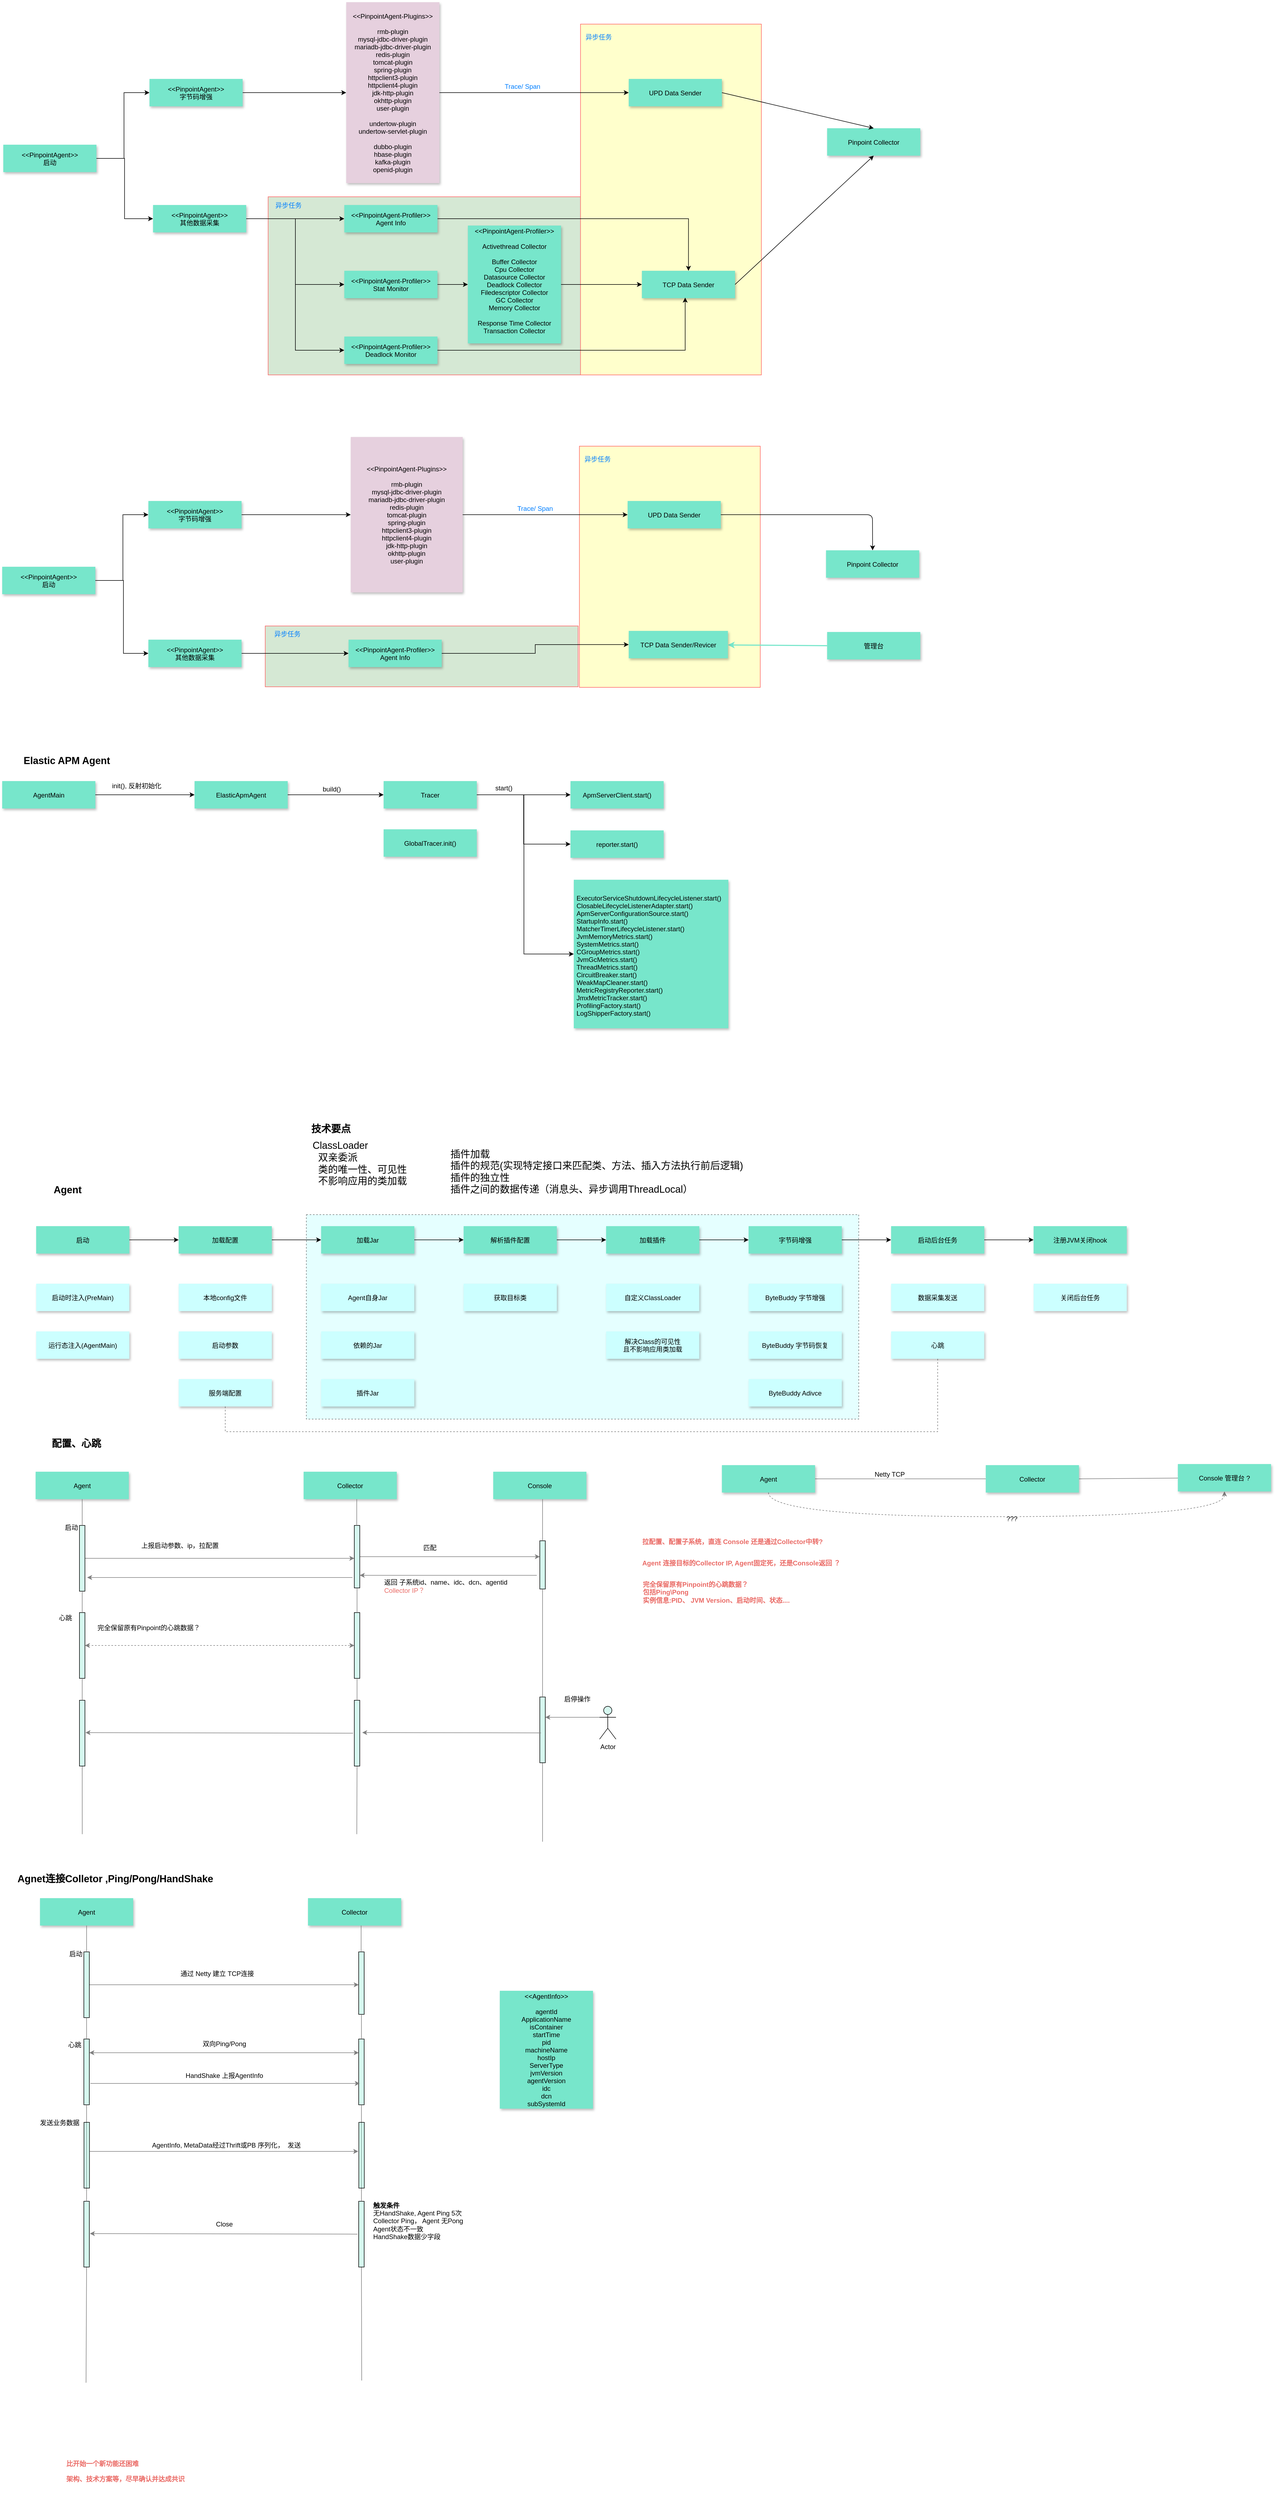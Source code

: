 <mxfile version="14.1.2" type="github">
  <diagram id="gwXjZ_KhgnTB7TFwKm6p" name="第 1 页">
    <mxGraphModel dx="2082" dy="-1518" grid="0" gridSize="10" guides="1" tooltips="1" connect="1" arrows="1" fold="1" page="1" pageScale="1" pageWidth="827" pageHeight="1169" math="0" shadow="0">
      <root>
        <mxCell id="0" />
        <mxCell id="1" parent="0" />
        <mxCell id="Koj_lWtVOOEXYr1vXT_N-49" value="" style="rounded=0;whiteSpace=wrap;html=1;fillColor=#CCFFFF;fontSize=12;align=left;opacity=50;dashed=1;" vertex="1" parent="1">
          <mxGeometry x="576" y="4558" width="1008" height="373" as="geometry" />
        </mxCell>
        <mxCell id="6hJ7_hepYG0XDSpaTRYl-1" value="" style="rounded=0;whiteSpace=wrap;html=1;strokeColor=#FF6666;fontColor=#007FFF;fillColor=#D5E8D4;fontSize=12;" parent="1" vertex="1">
          <mxGeometry x="506.25" y="2701" width="571" height="325" as="geometry" />
        </mxCell>
        <mxCell id="6hJ7_hepYG0XDSpaTRYl-2" value="" style="rounded=0;whiteSpace=wrap;html=1;strokeColor=#FF6666;fontColor=#007FFF;fillColor=#FFFFCC;fontSize=12;" parent="1" vertex="1">
          <mxGeometry x="1076.25" y="2386" width="330" height="640" as="geometry" />
        </mxCell>
        <mxCell id="6hJ7_hepYG0XDSpaTRYl-3" style="edgeStyle=elbowEdgeStyle;rounded=0;orthogonalLoop=1;jettySize=auto;html=1;exitX=1;exitY=0.5;exitDx=0;exitDy=0;entryX=0;entryY=0.5;entryDx=0;entryDy=0;fontColor=#007FFF;fontSize=12;" parent="1" source="6hJ7_hepYG0XDSpaTRYl-5" target="6hJ7_hepYG0XDSpaTRYl-11" edge="1">
          <mxGeometry relative="1" as="geometry">
            <Array as="points">
              <mxPoint x="243.25" y="2614" />
              <mxPoint x="243.25" y="2573" />
            </Array>
          </mxGeometry>
        </mxCell>
        <mxCell id="6hJ7_hepYG0XDSpaTRYl-4" style="edgeStyle=elbowEdgeStyle;rounded=0;orthogonalLoop=1;jettySize=auto;html=1;exitX=1;exitY=0.5;exitDx=0;exitDy=0;fontColor=#007FFF;fontSize=12;" parent="1" source="6hJ7_hepYG0XDSpaTRYl-5" target="6hJ7_hepYG0XDSpaTRYl-9" edge="1">
          <mxGeometry relative="1" as="geometry">
            <Array as="points">
              <mxPoint x="244.25" y="2674" />
              <mxPoint x="244.25" y="2664" />
              <mxPoint x="244.25" y="2683" />
            </Array>
          </mxGeometry>
        </mxCell>
        <mxCell id="6hJ7_hepYG0XDSpaTRYl-5" value="&lt;&lt;PinpointAgent&gt;&gt;&#xa;启动" style="shadow=1;fillColor=#77e6cb;strokeColor=none;fontSize=12;" parent="1" vertex="1">
          <mxGeometry x="23" y="2606" width="170" height="50" as="geometry" />
        </mxCell>
        <mxCell id="6hJ7_hepYG0XDSpaTRYl-6" style="edgeStyle=elbowEdgeStyle;rounded=0;orthogonalLoop=1;jettySize=auto;html=1;exitX=1;exitY=0.5;exitDx=0;exitDy=0;fontColor=#007FFF;fontSize=12;" parent="1" source="6hJ7_hepYG0XDSpaTRYl-9" target="6hJ7_hepYG0XDSpaTRYl-14" edge="1">
          <mxGeometry relative="1" as="geometry" />
        </mxCell>
        <mxCell id="6hJ7_hepYG0XDSpaTRYl-7" style="edgeStyle=elbowEdgeStyle;rounded=0;orthogonalLoop=1;jettySize=auto;html=1;exitX=1;exitY=0.5;exitDx=0;exitDy=0;entryX=0;entryY=0.5;entryDx=0;entryDy=0;fontColor=#007FFF;fontSize=12;" parent="1" source="6hJ7_hepYG0XDSpaTRYl-9" target="6hJ7_hepYG0XDSpaTRYl-15" edge="1">
          <mxGeometry relative="1" as="geometry" />
        </mxCell>
        <mxCell id="6hJ7_hepYG0XDSpaTRYl-8" style="edgeStyle=elbowEdgeStyle;rounded=0;orthogonalLoop=1;jettySize=auto;html=1;exitX=1;exitY=0.5;exitDx=0;exitDy=0;fontColor=#007FFF;fontSize=12;" parent="1" source="6hJ7_hepYG0XDSpaTRYl-9" target="6hJ7_hepYG0XDSpaTRYl-16" edge="1">
          <mxGeometry relative="1" as="geometry" />
        </mxCell>
        <mxCell id="6hJ7_hepYG0XDSpaTRYl-9" value="&lt;&lt;PinpointAgent&gt;&gt;&#xa;其他数据采集" style="shadow=1;fillColor=#77e6cb;strokeColor=none;fontSize=12;" parent="1" vertex="1">
          <mxGeometry x="296.25" y="2716" width="170" height="50" as="geometry" />
        </mxCell>
        <mxCell id="6hJ7_hepYG0XDSpaTRYl-10" style="edgeStyle=elbowEdgeStyle;rounded=0;orthogonalLoop=1;jettySize=auto;html=1;exitX=1;exitY=0.5;exitDx=0;exitDy=0;entryX=0;entryY=0.5;entryDx=0;entryDy=0;fontColor=#007FFF;fontSize=12;" parent="1" source="6hJ7_hepYG0XDSpaTRYl-11" target="6hJ7_hepYG0XDSpaTRYl-12" edge="1">
          <mxGeometry relative="1" as="geometry" />
        </mxCell>
        <mxCell id="6hJ7_hepYG0XDSpaTRYl-11" value="&lt;&lt;PinpointAgent&gt;&gt;&#xa;字节码增强" style="shadow=1;fillColor=#77e6cb;strokeColor=none;fontSize=12;" parent="1" vertex="1">
          <mxGeometry x="289.75" y="2486" width="170" height="50" as="geometry" />
        </mxCell>
        <mxCell id="6hJ7_hepYG0XDSpaTRYl-12" value="&lt;&lt;PinpointAgent-Plugins&gt;&gt;&#xa;&#xa;rmb-plugin&#xa;mysql-jdbc-driver-plugin&#xa;mariadb-jdbc-driver-plugin&#xa;redis-plugin&#xa;tomcat-plugin&#xa;spring-plugin&#xa;httpclient3-plugin&#xa;httpclient4-plugin&#xa;jdk-http-plugin&#xa;okhttp-plugin&#xa;user-plugin&#xa;&#xa;undertow-plugin&#xa;undertow-servlet-plugin&#xa;&#xa;dubbo-plugin&#xa;hbase-plugin&#xa;kafka-plugin&#xa;openid-plugin" style="shadow=1;strokeColor=none;fillColor=#E6D0DE;fontSize=12;" parent="1" vertex="1">
          <mxGeometry x="648.75" y="2346" width="170" height="330" as="geometry" />
        </mxCell>
        <mxCell id="6hJ7_hepYG0XDSpaTRYl-13" style="edgeStyle=orthogonalEdgeStyle;rounded=0;orthogonalLoop=1;jettySize=auto;html=1;exitX=1;exitY=0.5;exitDx=0;exitDy=0;fontColor=#007FFF;entryX=0.5;entryY=0;entryDx=0;entryDy=0;fontSize=12;" parent="1" source="6hJ7_hepYG0XDSpaTRYl-14" target="6hJ7_hepYG0XDSpaTRYl-18" edge="1">
          <mxGeometry relative="1" as="geometry">
            <mxPoint x="1380.25" y="2686" as="targetPoint" />
            <Array as="points">
              <mxPoint x="1273.25" y="2741" />
            </Array>
          </mxGeometry>
        </mxCell>
        <mxCell id="6hJ7_hepYG0XDSpaTRYl-14" value="&lt;&lt;PinpointAgent-Profiler&gt;&gt;&#xa;Agent Info" style="shadow=1;fillColor=#77e6cb;strokeColor=none;fontStyle=0;fontSize=12;" parent="1" vertex="1">
          <mxGeometry x="645.25" y="2716" width="170" height="50" as="geometry" />
        </mxCell>
        <mxCell id="6hJ7_hepYG0XDSpaTRYl-15" value="&lt;&lt;PinpointAgent-Profiler&gt;&gt;&#xa;Stat Monitor" style="shadow=1;fillColor=#77e6cb;strokeColor=none;fontStyle=0;fontSize=12;" parent="1" vertex="1">
          <mxGeometry x="645.25" y="2836" width="170" height="50" as="geometry" />
        </mxCell>
        <mxCell id="6hJ7_hepYG0XDSpaTRYl-16" value="&lt;&lt;PinpointAgent-Profiler&gt;&gt;&#xa;Deadlock Monitor" style="shadow=1;fillColor=#77e6cb;strokeColor=none;fontStyle=0;fontSize=12;" parent="1" vertex="1">
          <mxGeometry x="645.25" y="2956" width="170" height="50" as="geometry" />
        </mxCell>
        <mxCell id="6hJ7_hepYG0XDSpaTRYl-17" value="&lt;&lt;PinpointAgent-Profiler&gt;&gt;&#xa;&#xa;Activethread Collector&#xa;&#xa;Buffer Collector&#xa;Cpu Collector&#xa;Datasource Collector&#xa;Deadlock Collector&#xa;Filedescriptor Collector&#xa;GC Collector&#xa;Memory Collector&#xa;&#xa;Response Time Collector&#xa;Transaction Collector&#xa;" style="shadow=1;fillColor=#77e6cb;strokeColor=none;fontStyle=0;fontSize=12;" parent="1" vertex="1">
          <mxGeometry x="870.75" y="2753.5" width="170" height="215" as="geometry" />
        </mxCell>
        <mxCell id="6hJ7_hepYG0XDSpaTRYl-18" value="TCP Data Sender" style="shadow=1;fillColor=#77e6cb;strokeColor=none;fontStyle=0;fontSize=12;" parent="1" vertex="1">
          <mxGeometry x="1188.25" y="2836" width="170" height="50" as="geometry" />
        </mxCell>
        <mxCell id="6hJ7_hepYG0XDSpaTRYl-19" value="Pinpoint Collector" style="shadow=1;fillColor=#77e6cb;strokeColor=none;fontStyle=0;fontSize=12;" parent="1" vertex="1">
          <mxGeometry x="1526.25" y="2576" width="170" height="50" as="geometry" />
        </mxCell>
        <mxCell id="6hJ7_hepYG0XDSpaTRYl-20" style="edgeStyle=orthogonalEdgeStyle;rounded=0;orthogonalLoop=1;jettySize=auto;html=1;exitX=1;exitY=0.5;exitDx=0;exitDy=0;entryX=0.462;entryY=0.98;entryDx=0;entryDy=0;fontColor=#007FFF;entryPerimeter=0;fontSize=12;" parent="1" source="6hJ7_hepYG0XDSpaTRYl-16" target="6hJ7_hepYG0XDSpaTRYl-18" edge="1">
          <mxGeometry relative="1" as="geometry">
            <mxPoint x="843.5" y="2946" as="sourcePoint" />
            <mxPoint x="1408" y="3046" as="targetPoint" />
            <Array as="points">
              <mxPoint x="1267.25" y="2981" />
              <mxPoint x="1267.25" y="2885" />
            </Array>
          </mxGeometry>
        </mxCell>
        <mxCell id="6hJ7_hepYG0XDSpaTRYl-21" value="" style="endArrow=classic;html=1;fontColor=#007FFF;exitX=1;exitY=0.5;exitDx=0;exitDy=0;entryX=0;entryY=0.5;entryDx=0;entryDy=0;fontSize=12;" parent="1" source="6hJ7_hepYG0XDSpaTRYl-15" target="6hJ7_hepYG0XDSpaTRYl-17" edge="1">
          <mxGeometry width="50" height="50" relative="1" as="geometry">
            <mxPoint x="926.25" y="2846" as="sourcePoint" />
            <mxPoint x="976.25" y="2796" as="targetPoint" />
          </mxGeometry>
        </mxCell>
        <mxCell id="6hJ7_hepYG0XDSpaTRYl-22" value="" style="endArrow=classic;html=1;fontColor=#007FFF;entryX=0;entryY=0.5;entryDx=0;entryDy=0;fontSize=12;" parent="1" source="6hJ7_hepYG0XDSpaTRYl-17" target="6hJ7_hepYG0XDSpaTRYl-18" edge="1">
          <mxGeometry width="50" height="50" relative="1" as="geometry">
            <mxPoint x="1219.25" y="2860.5" as="sourcePoint" />
            <mxPoint x="1276.25" y="2861" as="targetPoint" />
          </mxGeometry>
        </mxCell>
        <mxCell id="6hJ7_hepYG0XDSpaTRYl-23" value="" style="endArrow=classic;html=1;fontColor=#007FFF;exitX=1;exitY=0.5;exitDx=0;exitDy=0;entryX=0.5;entryY=1;entryDx=0;entryDy=0;fontSize=12;" parent="1" source="6hJ7_hepYG0XDSpaTRYl-18" target="6hJ7_hepYG0XDSpaTRYl-19" edge="1">
          <mxGeometry width="50" height="50" relative="1" as="geometry">
            <mxPoint x="1463.25" y="2860.5" as="sourcePoint" />
            <mxPoint x="1593.25" y="2860.5" as="targetPoint" />
          </mxGeometry>
        </mxCell>
        <mxCell id="6hJ7_hepYG0XDSpaTRYl-24" value="UPD Data Sender" style="shadow=1;fillColor=#77e6cb;strokeColor=none;fontStyle=0;fontSize=12;" parent="1" vertex="1">
          <mxGeometry x="1164.25" y="2486" width="170" height="50" as="geometry" />
        </mxCell>
        <mxCell id="6hJ7_hepYG0XDSpaTRYl-25" value="" style="endArrow=classic;html=1;fontColor=#007FFF;entryX=0;entryY=0.5;entryDx=0;entryDy=0;exitX=1;exitY=0.5;exitDx=0;exitDy=0;fontSize=12;" parent="1" source="6hJ7_hepYG0XDSpaTRYl-12" target="6hJ7_hepYG0XDSpaTRYl-24" edge="1">
          <mxGeometry width="50" height="50" relative="1" as="geometry">
            <mxPoint x="856.25" y="2480" as="sourcePoint" />
            <mxPoint x="975.75" y="2480.29" as="targetPoint" />
          </mxGeometry>
        </mxCell>
        <mxCell id="6hJ7_hepYG0XDSpaTRYl-26" value="Trace/ Span" style="edgeLabel;html=1;align=center;verticalAlign=middle;resizable=0;points=[];fontColor=#007FFF;fontSize=12;" parent="6hJ7_hepYG0XDSpaTRYl-25" vertex="1" connectable="0">
          <mxGeometry x="-0.117" y="1" relative="1" as="geometry">
            <mxPoint x="-1.81" y="-10" as="offset" />
          </mxGeometry>
        </mxCell>
        <mxCell id="6hJ7_hepYG0XDSpaTRYl-27" value="" style="endArrow=classic;html=1;fontColor=#007FFF;exitX=1;exitY=0.5;exitDx=0;exitDy=0;entryX=0.5;entryY=0;entryDx=0;entryDy=0;fontSize=12;" parent="1" source="6hJ7_hepYG0XDSpaTRYl-24" target="6hJ7_hepYG0XDSpaTRYl-19" edge="1">
          <mxGeometry width="50" height="50" relative="1" as="geometry">
            <mxPoint x="1168.75" y="2466" as="sourcePoint" />
            <mxPoint x="1329.75" y="2466" as="targetPoint" />
          </mxGeometry>
        </mxCell>
        <mxCell id="6hJ7_hepYG0XDSpaTRYl-28" value="异步任务" style="text;html=1;align=center;verticalAlign=middle;resizable=0;points=[];autosize=1;fontColor=#007FFF;fontSize=12;" parent="1" vertex="1">
          <mxGeometry x="1079.94" y="2401" width="58" height="18" as="geometry" />
        </mxCell>
        <mxCell id="6hJ7_hepYG0XDSpaTRYl-29" value="异步任务" style="text;html=1;align=center;verticalAlign=middle;resizable=0;points=[];autosize=1;fontColor=#007FFF;fontSize=12;" parent="1" vertex="1">
          <mxGeometry x="513.5" y="2708" width="58" height="18" as="geometry" />
        </mxCell>
        <mxCell id="6hJ7_hepYG0XDSpaTRYl-30" value="" style="rounded=0;whiteSpace=wrap;html=1;strokeColor=#FF6666;fontColor=#007FFF;fillColor=#D5E8D4;fontSize=12;" parent="1" vertex="1">
          <mxGeometry x="500.94" y="3484" width="571" height="111" as="geometry" />
        </mxCell>
        <mxCell id="6hJ7_hepYG0XDSpaTRYl-31" value="" style="rounded=0;whiteSpace=wrap;html=1;strokeColor=#FF6666;fontColor=#007FFF;fillColor=#FFFFCC;fontSize=12;" parent="1" vertex="1">
          <mxGeometry x="1074.25" y="3156" width="330" height="440" as="geometry" />
        </mxCell>
        <mxCell id="6hJ7_hepYG0XDSpaTRYl-32" style="edgeStyle=elbowEdgeStyle;rounded=0;orthogonalLoop=1;jettySize=auto;html=1;exitX=1;exitY=0.5;exitDx=0;exitDy=0;entryX=0;entryY=0.5;entryDx=0;entryDy=0;fontColor=#007FFF;fontSize=12;" parent="1" source="6hJ7_hepYG0XDSpaTRYl-34" target="6hJ7_hepYG0XDSpaTRYl-40" edge="1">
          <mxGeometry relative="1" as="geometry">
            <Array as="points">
              <mxPoint x="241.25" y="3384" />
              <mxPoint x="241.25" y="3343" />
            </Array>
          </mxGeometry>
        </mxCell>
        <mxCell id="6hJ7_hepYG0XDSpaTRYl-33" style="edgeStyle=elbowEdgeStyle;rounded=0;orthogonalLoop=1;jettySize=auto;html=1;exitX=1;exitY=0.5;exitDx=0;exitDy=0;fontColor=#007FFF;fontSize=12;" parent="1" source="6hJ7_hepYG0XDSpaTRYl-34" target="6hJ7_hepYG0XDSpaTRYl-38" edge="1">
          <mxGeometry relative="1" as="geometry">
            <Array as="points">
              <mxPoint x="242.25" y="3444" />
              <mxPoint x="242.25" y="3434" />
              <mxPoint x="242.25" y="3453" />
            </Array>
          </mxGeometry>
        </mxCell>
        <mxCell id="6hJ7_hepYG0XDSpaTRYl-34" value="&lt;&lt;PinpointAgent&gt;&gt;&#xa;启动" style="shadow=1;fillColor=#77e6cb;strokeColor=none;fontSize=12;" parent="1" vertex="1">
          <mxGeometry x="21" y="3376" width="170" height="50" as="geometry" />
        </mxCell>
        <mxCell id="6hJ7_hepYG0XDSpaTRYl-35" style="edgeStyle=elbowEdgeStyle;rounded=0;orthogonalLoop=1;jettySize=auto;html=1;exitX=1;exitY=0.5;exitDx=0;exitDy=0;fontColor=#007FFF;fontSize=12;" parent="1" source="6hJ7_hepYG0XDSpaTRYl-38" target="6hJ7_hepYG0XDSpaTRYl-43" edge="1">
          <mxGeometry relative="1" as="geometry" />
        </mxCell>
        <mxCell id="6hJ7_hepYG0XDSpaTRYl-38" value="&lt;&lt;PinpointAgent&gt;&gt;&#xa;其他数据采集" style="shadow=1;fillColor=#77e6cb;strokeColor=none;fontSize=12;" parent="1" vertex="1">
          <mxGeometry x="287.75" y="3509" width="170" height="50" as="geometry" />
        </mxCell>
        <mxCell id="6hJ7_hepYG0XDSpaTRYl-39" style="edgeStyle=elbowEdgeStyle;rounded=0;orthogonalLoop=1;jettySize=auto;html=1;exitX=1;exitY=0.5;exitDx=0;exitDy=0;entryX=0;entryY=0.5;entryDx=0;entryDy=0;fontColor=#007FFF;fontSize=12;" parent="1" source="6hJ7_hepYG0XDSpaTRYl-40" target="6hJ7_hepYG0XDSpaTRYl-41" edge="1">
          <mxGeometry relative="1" as="geometry" />
        </mxCell>
        <mxCell id="6hJ7_hepYG0XDSpaTRYl-40" value="&lt;&lt;PinpointAgent&gt;&gt;&#xa;字节码增强" style="shadow=1;fillColor=#77e6cb;strokeColor=none;fontSize=12;" parent="1" vertex="1">
          <mxGeometry x="287.75" y="3256" width="170" height="50" as="geometry" />
        </mxCell>
        <mxCell id="6hJ7_hepYG0XDSpaTRYl-41" value="&lt;&lt;PinpointAgent-Plugins&gt;&gt;&#xa;&#xa;rmb-plugin&#xa;mysql-jdbc-driver-plugin&#xa;mariadb-jdbc-driver-plugin&#xa;redis-plugin&#xa;tomcat-plugin&#xa;spring-plugin&#xa;httpclient3-plugin&#xa;httpclient4-plugin&#xa;jdk-http-plugin&#xa;okhttp-plugin&#xa;user-plugin" style="shadow=1;strokeColor=none;fillColor=#E6D0DE;fontSize=12;" parent="1" vertex="1">
          <mxGeometry x="657" y="3139.25" width="204.25" height="283.5" as="geometry" />
        </mxCell>
        <mxCell id="6hJ7_hepYG0XDSpaTRYl-67" style="edgeStyle=orthogonalEdgeStyle;rounded=0;orthogonalLoop=1;jettySize=auto;html=1;strokeWidth=1;fontSize=12;" parent="1" source="6hJ7_hepYG0XDSpaTRYl-43" target="6hJ7_hepYG0XDSpaTRYl-61" edge="1">
          <mxGeometry relative="1" as="geometry" />
        </mxCell>
        <mxCell id="6hJ7_hepYG0XDSpaTRYl-43" value="&lt;&lt;PinpointAgent-Profiler&gt;&gt;&#xa;Agent Info" style="shadow=1;fillColor=#77e6cb;strokeColor=none;fontStyle=0;fontSize=12;" parent="1" vertex="1">
          <mxGeometry x="653" y="3509" width="170" height="50" as="geometry" />
        </mxCell>
        <mxCell id="6hJ7_hepYG0XDSpaTRYl-48" value="Pinpoint Collector" style="shadow=1;fillColor=#77e6cb;strokeColor=none;fontStyle=0;fontSize=12;" parent="1" vertex="1">
          <mxGeometry x="1524.25" y="3346" width="170" height="50" as="geometry" />
        </mxCell>
        <mxCell id="6hJ7_hepYG0XDSpaTRYl-53" value="UPD Data Sender" style="shadow=1;fillColor=#77e6cb;strokeColor=none;fontStyle=0;fontSize=12;" parent="1" vertex="1">
          <mxGeometry x="1162.25" y="3256" width="170" height="50" as="geometry" />
        </mxCell>
        <mxCell id="6hJ7_hepYG0XDSpaTRYl-54" value="" style="endArrow=classic;html=1;fontColor=#007FFF;entryX=0;entryY=0.5;entryDx=0;entryDy=0;exitX=1;exitY=0.5;exitDx=0;exitDy=0;fontSize=12;" parent="1" source="6hJ7_hepYG0XDSpaTRYl-41" target="6hJ7_hepYG0XDSpaTRYl-53" edge="1">
          <mxGeometry width="50" height="50" relative="1" as="geometry">
            <mxPoint x="854.25" y="3250" as="sourcePoint" />
            <mxPoint x="973.75" y="3250.29" as="targetPoint" />
          </mxGeometry>
        </mxCell>
        <mxCell id="6hJ7_hepYG0XDSpaTRYl-55" value="Trace/ Span" style="edgeLabel;html=1;align=center;verticalAlign=middle;resizable=0;points=[];fontColor=#007FFF;fontSize=12;" parent="6hJ7_hepYG0XDSpaTRYl-54" vertex="1" connectable="0">
          <mxGeometry x="-0.117" y="1" relative="1" as="geometry">
            <mxPoint x="-1.81" y="-10" as="offset" />
          </mxGeometry>
        </mxCell>
        <mxCell id="6hJ7_hepYG0XDSpaTRYl-56" value="" style="endArrow=classic;html=1;fontColor=#007FFF;exitX=1;exitY=0.5;exitDx=0;exitDy=0;entryX=0.5;entryY=0;entryDx=0;entryDy=0;fontSize=12;" parent="1" source="6hJ7_hepYG0XDSpaTRYl-53" target="6hJ7_hepYG0XDSpaTRYl-48" edge="1">
          <mxGeometry width="50" height="50" relative="1" as="geometry">
            <mxPoint x="1166.75" y="3236" as="sourcePoint" />
            <mxPoint x="1327.75" y="3236" as="targetPoint" />
            <Array as="points">
              <mxPoint x="1609" y="3281" />
            </Array>
          </mxGeometry>
        </mxCell>
        <mxCell id="6hJ7_hepYG0XDSpaTRYl-57" value="异步任务" style="text;html=1;align=center;verticalAlign=middle;resizable=0;points=[];autosize=1;fontColor=#007FFF;fontSize=12;" parent="1" vertex="1">
          <mxGeometry x="1077.94" y="3171" width="58" height="18" as="geometry" />
        </mxCell>
        <mxCell id="6hJ7_hepYG0XDSpaTRYl-58" value="异步任务" style="text;html=1;align=center;verticalAlign=middle;resizable=0;points=[];autosize=1;fontColor=#007FFF;fontSize=12;" parent="1" vertex="1">
          <mxGeometry x="512.25" y="3490" width="58" height="18" as="geometry" />
        </mxCell>
        <mxCell id="6hJ7_hepYG0XDSpaTRYl-59" value="管理台" style="shadow=1;fillColor=#77e6cb;strokeColor=none;fontStyle=0;fontSize=12;" parent="1" vertex="1">
          <mxGeometry x="1526.25" y="3495" width="170" height="50" as="geometry" />
        </mxCell>
        <mxCell id="6hJ7_hepYG0XDSpaTRYl-60" value="" style="endArrow=classic;html=1;fontColor=#007FFF;exitX=0;exitY=0.5;exitDx=0;exitDy=0;strokeColor=#77E6CB;strokeWidth=2;fontSize=12;" parent="1" source="6hJ7_hepYG0XDSpaTRYl-59" target="6hJ7_hepYG0XDSpaTRYl-61" edge="1">
          <mxGeometry width="50" height="50" relative="1" as="geometry">
            <mxPoint x="1342.25" y="3291" as="sourcePoint" />
            <mxPoint x="1408" y="3547" as="targetPoint" />
          </mxGeometry>
        </mxCell>
        <mxCell id="6hJ7_hepYG0XDSpaTRYl-61" value="TCP Data Sender/Revicer" style="shadow=1;fillColor=#77e6cb;strokeColor=none;fontStyle=0;fontSize=12;" parent="1" vertex="1">
          <mxGeometry x="1164.25" y="3493" width="181" height="50" as="geometry" />
        </mxCell>
        <mxCell id="Koj_lWtVOOEXYr1vXT_N-4" style="edgeStyle=orthogonalEdgeStyle;rounded=0;orthogonalLoop=1;jettySize=auto;html=1;exitX=1;exitY=0.5;exitDx=0;exitDy=0;entryX=0;entryY=0.5;entryDx=0;entryDy=0;fontSize=12;" edge="1" parent="1" source="Koj_lWtVOOEXYr1vXT_N-1" target="Koj_lWtVOOEXYr1vXT_N-3">
          <mxGeometry relative="1" as="geometry" />
        </mxCell>
        <mxCell id="Koj_lWtVOOEXYr1vXT_N-1" value="AgentMain" style="shadow=1;fillColor=#77e6cb;strokeColor=none;fontSize=12;" vertex="1" parent="1">
          <mxGeometry x="21" y="3767" width="170" height="50" as="geometry" />
        </mxCell>
        <mxCell id="Koj_lWtVOOEXYr1vXT_N-2" value="&lt;font style=&quot;font-size: 18px&quot;&gt;Elastic APM Agent&lt;/font&gt;" style="text;html=1;strokeColor=none;fillColor=none;align=center;verticalAlign=middle;whiteSpace=wrap;rounded=0;fontStyle=1" vertex="1" parent="1">
          <mxGeometry x="47" y="3720" width="184" height="20" as="geometry" />
        </mxCell>
        <mxCell id="Koj_lWtVOOEXYr1vXT_N-8" style="edgeStyle=orthogonalEdgeStyle;rounded=0;orthogonalLoop=1;jettySize=auto;html=1;exitX=1;exitY=0.5;exitDx=0;exitDy=0;fontSize=12;" edge="1" parent="1" source="Koj_lWtVOOEXYr1vXT_N-3" target="Koj_lWtVOOEXYr1vXT_N-7">
          <mxGeometry relative="1" as="geometry" />
        </mxCell>
        <mxCell id="Koj_lWtVOOEXYr1vXT_N-3" value="ElasticApmAgent" style="shadow=1;fillColor=#77e6cb;strokeColor=none;fontSize=12;" vertex="1" parent="1">
          <mxGeometry x="372" y="3767" width="170" height="50" as="geometry" />
        </mxCell>
        <mxCell id="Koj_lWtVOOEXYr1vXT_N-6" value="init(), 反射初始化" style="text;html=1;align=center;verticalAlign=middle;resizable=0;points=[];autosize=1;fontSize=12;" vertex="1" parent="1">
          <mxGeometry x="216" y="3767" width="100" height="18" as="geometry" />
        </mxCell>
        <mxCell id="Koj_lWtVOOEXYr1vXT_N-14" style="edgeStyle=orthogonalEdgeStyle;rounded=0;orthogonalLoop=1;jettySize=auto;html=1;exitX=1;exitY=0.5;exitDx=0;exitDy=0;fontSize=12;" edge="1" parent="1" source="Koj_lWtVOOEXYr1vXT_N-7" target="Koj_lWtVOOEXYr1vXT_N-11">
          <mxGeometry relative="1" as="geometry" />
        </mxCell>
        <mxCell id="Koj_lWtVOOEXYr1vXT_N-7" value="Tracer" style="shadow=1;fillColor=#77e6cb;strokeColor=none;fontSize=12;" vertex="1" parent="1">
          <mxGeometry x="717" y="3767" width="170" height="50" as="geometry" />
        </mxCell>
        <mxCell id="Koj_lWtVOOEXYr1vXT_N-9" value="build()" style="text;html=1;align=center;verticalAlign=middle;resizable=0;points=[];autosize=1;fontSize=12;" vertex="1" parent="1">
          <mxGeometry x="600" y="3773" width="43" height="18" as="geometry" />
        </mxCell>
        <mxCell id="Koj_lWtVOOEXYr1vXT_N-10" value="GlobalTracer.init()" style="shadow=1;fillColor=#77e6cb;strokeColor=none;fontSize=12;" vertex="1" parent="1">
          <mxGeometry x="717" y="3855" width="170" height="50" as="geometry" />
        </mxCell>
        <mxCell id="Koj_lWtVOOEXYr1vXT_N-11" value="ApmServerClient.start()" style="shadow=1;fillColor=#77e6cb;strokeColor=none;fontSize=12;" vertex="1" parent="1">
          <mxGeometry x="1058" y="3767" width="170" height="50" as="geometry" />
        </mxCell>
        <mxCell id="Koj_lWtVOOEXYr1vXT_N-12" value="reporter.start()" style="shadow=1;fillColor=#77e6cb;strokeColor=none;fontSize=12;" vertex="1" parent="1">
          <mxGeometry x="1058" y="3857" width="170" height="50" as="geometry" />
        </mxCell>
        <mxCell id="Koj_lWtVOOEXYr1vXT_N-13" value="ExecutorServiceShutdownLifecycleListener.start()&#xa;ClosableLifecycleListenerAdapter.start()&#xa;ApmServerConfigurationSource.start()&#xa;StartupInfo.start()&#xa;MatcherTimerLifecycleListener.start()&#xa;JvmMemoryMetrics.start()&#xa;SystemMetrics.start()&#xa;CGroupMetrics.start()&#xa;JvmGcMetrics.start()&#xa;ThreadMetrics.start()&#xa;CircuitBreaker.start()&#xa;WeakMapCleaner.start()&#xa;MetricRegistryReporter.start()&#xa;JmxMetricTracker.start()&#xa;ProfilingFactory.start()&#xa;LogShipperFactory.start()" style="shadow=1;fillColor=#77e6cb;strokeColor=none;fontSize=12;align=left;spacingTop=5;spacing=5;" vertex="1" parent="1">
          <mxGeometry x="1064" y="3947" width="282" height="271" as="geometry" />
        </mxCell>
        <mxCell id="Koj_lWtVOOEXYr1vXT_N-15" style="edgeStyle=orthogonalEdgeStyle;rounded=0;orthogonalLoop=1;jettySize=auto;html=1;exitX=1;exitY=0.5;exitDx=0;exitDy=0;fontSize=12;entryX=0;entryY=0.5;entryDx=0;entryDy=0;" edge="1" parent="1" source="Koj_lWtVOOEXYr1vXT_N-7" target="Koj_lWtVOOEXYr1vXT_N-12">
          <mxGeometry relative="1" as="geometry">
            <mxPoint x="897" y="3802" as="sourcePoint" />
            <mxPoint x="1068" y="3802" as="targetPoint" />
          </mxGeometry>
        </mxCell>
        <mxCell id="Koj_lWtVOOEXYr1vXT_N-16" style="edgeStyle=orthogonalEdgeStyle;rounded=0;orthogonalLoop=1;jettySize=auto;html=1;exitX=1;exitY=0.5;exitDx=0;exitDy=0;fontSize=12;entryX=0;entryY=0.5;entryDx=0;entryDy=0;" edge="1" parent="1" source="Koj_lWtVOOEXYr1vXT_N-7" target="Koj_lWtVOOEXYr1vXT_N-13">
          <mxGeometry relative="1" as="geometry">
            <mxPoint x="897" y="3802" as="sourcePoint" />
            <mxPoint x="1068" y="3892" as="targetPoint" />
            <Array as="points">
              <mxPoint x="973" y="3792" />
              <mxPoint x="973" y="4083" />
            </Array>
          </mxGeometry>
        </mxCell>
        <mxCell id="Koj_lWtVOOEXYr1vXT_N-17" value="start()" style="text;html=1;align=center;verticalAlign=middle;resizable=0;points=[];autosize=1;fontSize=12;" vertex="1" parent="1">
          <mxGeometry x="915" y="3771" width="41" height="18" as="geometry" />
        </mxCell>
        <mxCell id="Koj_lWtVOOEXYr1vXT_N-23" style="edgeStyle=orthogonalEdgeStyle;rounded=0;orthogonalLoop=1;jettySize=auto;html=1;exitX=1;exitY=0.5;exitDx=0;exitDy=0;fontSize=12;" edge="1" parent="1" source="Koj_lWtVOOEXYr1vXT_N-18" target="Koj_lWtVOOEXYr1vXT_N-19">
          <mxGeometry relative="1" as="geometry" />
        </mxCell>
        <mxCell id="Koj_lWtVOOEXYr1vXT_N-18" value="启动" style="shadow=1;fillColor=#77e6cb;strokeColor=none;fontSize=12;" vertex="1" parent="1">
          <mxGeometry x="83" y="4579" width="170" height="50" as="geometry" />
        </mxCell>
        <mxCell id="Koj_lWtVOOEXYr1vXT_N-24" style="edgeStyle=orthogonalEdgeStyle;rounded=0;orthogonalLoop=1;jettySize=auto;html=1;exitX=1;exitY=0.5;exitDx=0;exitDy=0;fontSize=12;" edge="1" parent="1" source="Koj_lWtVOOEXYr1vXT_N-19" target="Koj_lWtVOOEXYr1vXT_N-20">
          <mxGeometry relative="1" as="geometry" />
        </mxCell>
        <mxCell id="Koj_lWtVOOEXYr1vXT_N-19" value="加载配置" style="shadow=1;fillColor=#77e6cb;strokeColor=none;fontSize=12;" vertex="1" parent="1">
          <mxGeometry x="343" y="4579" width="170" height="50" as="geometry" />
        </mxCell>
        <mxCell id="Koj_lWtVOOEXYr1vXT_N-25" style="edgeStyle=orthogonalEdgeStyle;rounded=0;orthogonalLoop=1;jettySize=auto;html=1;exitX=1;exitY=0.5;exitDx=0;exitDy=0;fontSize=12;" edge="1" parent="1" source="Koj_lWtVOOEXYr1vXT_N-20" target="Koj_lWtVOOEXYr1vXT_N-21">
          <mxGeometry relative="1" as="geometry" />
        </mxCell>
        <mxCell id="Koj_lWtVOOEXYr1vXT_N-20" value="加载Jar" style="shadow=1;fillColor=#77e6cb;strokeColor=none;fontSize=12;" vertex="1" parent="1">
          <mxGeometry x="603" y="4579" width="170" height="50" as="geometry" />
        </mxCell>
        <mxCell id="Koj_lWtVOOEXYr1vXT_N-26" style="edgeStyle=orthogonalEdgeStyle;rounded=0;orthogonalLoop=1;jettySize=auto;html=1;exitX=1;exitY=0.5;exitDx=0;exitDy=0;fontSize=12;" edge="1" parent="1" source="Koj_lWtVOOEXYr1vXT_N-21" target="Koj_lWtVOOEXYr1vXT_N-22">
          <mxGeometry relative="1" as="geometry" />
        </mxCell>
        <mxCell id="Koj_lWtVOOEXYr1vXT_N-21" value="解析插件配置" style="shadow=1;fillColor=#77e6cb;strokeColor=none;fontSize=12;" vertex="1" parent="1">
          <mxGeometry x="863" y="4579" width="170" height="50" as="geometry" />
        </mxCell>
        <mxCell id="Koj_lWtVOOEXYr1vXT_N-41" style="edgeStyle=orthogonalEdgeStyle;rounded=0;orthogonalLoop=1;jettySize=auto;html=1;exitX=1;exitY=0.5;exitDx=0;exitDy=0;fontSize=12;" edge="1" parent="1" source="Koj_lWtVOOEXYr1vXT_N-22" target="Koj_lWtVOOEXYr1vXT_N-38">
          <mxGeometry relative="1" as="geometry" />
        </mxCell>
        <mxCell id="Koj_lWtVOOEXYr1vXT_N-22" value="加载插件" style="shadow=1;fillColor=#77e6cb;strokeColor=none;fontSize=12;" vertex="1" parent="1">
          <mxGeometry x="1123" y="4579" width="170" height="50" as="geometry" />
        </mxCell>
        <mxCell id="Koj_lWtVOOEXYr1vXT_N-27" value="启动时注入(PreMain)" style="shadow=1;strokeColor=none;fontSize=12;fillColor=#CCFFFF;" vertex="1" parent="1">
          <mxGeometry x="83" y="4684" width="170" height="50" as="geometry" />
        </mxCell>
        <mxCell id="Koj_lWtVOOEXYr1vXT_N-28" value="运行态注入(AgentMain)" style="shadow=1;strokeColor=none;fontSize=12;fillColor=#CCFFFF;" vertex="1" parent="1">
          <mxGeometry x="83" y="4771" width="170" height="50" as="geometry" />
        </mxCell>
        <mxCell id="Koj_lWtVOOEXYr1vXT_N-29" value="本地config文件" style="shadow=1;strokeColor=none;fontSize=12;fillColor=#CCFFFF;" vertex="1" parent="1">
          <mxGeometry x="343" y="4684" width="170" height="50" as="geometry" />
        </mxCell>
        <mxCell id="Koj_lWtVOOEXYr1vXT_N-30" value="启动参数" style="shadow=1;strokeColor=none;fontSize=12;fillColor=#CCFFFF;" vertex="1" parent="1">
          <mxGeometry x="343" y="4771" width="170" height="50" as="geometry" />
        </mxCell>
        <mxCell id="Koj_lWtVOOEXYr1vXT_N-57" style="edgeStyle=orthogonalEdgeStyle;rounded=0;orthogonalLoop=1;jettySize=auto;html=1;exitX=0.5;exitY=1;exitDx=0;exitDy=0;fontSize=12;entryX=0.5;entryY=1;entryDx=0;entryDy=0;dashed=1;endArrow=none;endFill=0;strokeColor=#808080;" edge="1" parent="1" source="Koj_lWtVOOEXYr1vXT_N-31" target="Koj_lWtVOOEXYr1vXT_N-45">
          <mxGeometry relative="1" as="geometry">
            <mxPoint x="1776.889" y="4914.778" as="targetPoint" />
            <Array as="points">
              <mxPoint x="428" y="4954" />
              <mxPoint x="1728" y="4954" />
            </Array>
          </mxGeometry>
        </mxCell>
        <mxCell id="Koj_lWtVOOEXYr1vXT_N-31" value="服务端配置" style="shadow=1;strokeColor=none;fontSize=12;fillColor=#CCFFFF;" vertex="1" parent="1">
          <mxGeometry x="343" y="4858" width="170" height="50" as="geometry" />
        </mxCell>
        <mxCell id="Koj_lWtVOOEXYr1vXT_N-32" value="Agent自身Jar" style="shadow=1;strokeColor=none;fontSize=12;fillColor=#CCFFFF;" vertex="1" parent="1">
          <mxGeometry x="603" y="4684" width="170" height="50" as="geometry" />
        </mxCell>
        <mxCell id="Koj_lWtVOOEXYr1vXT_N-33" value="依赖的Jar" style="shadow=1;strokeColor=none;fontSize=12;fillColor=#CCFFFF;" vertex="1" parent="1">
          <mxGeometry x="603" y="4771" width="170" height="50" as="geometry" />
        </mxCell>
        <mxCell id="Koj_lWtVOOEXYr1vXT_N-34" value="插件Jar" style="shadow=1;strokeColor=none;fontSize=12;fillColor=#CCFFFF;" vertex="1" parent="1">
          <mxGeometry x="603" y="4858" width="170" height="50" as="geometry" />
        </mxCell>
        <mxCell id="Koj_lWtVOOEXYr1vXT_N-35" value="获取目标类" style="shadow=1;strokeColor=none;fontSize=12;fillColor=#CCFFFF;" vertex="1" parent="1">
          <mxGeometry x="863" y="4684" width="170" height="50" as="geometry" />
        </mxCell>
        <mxCell id="Koj_lWtVOOEXYr1vXT_N-47" style="edgeStyle=orthogonalEdgeStyle;rounded=0;orthogonalLoop=1;jettySize=auto;html=1;exitX=1;exitY=0.5;exitDx=0;exitDy=0;fontSize=12;" edge="1" parent="1" source="Koj_lWtVOOEXYr1vXT_N-38" target="Koj_lWtVOOEXYr1vXT_N-42">
          <mxGeometry relative="1" as="geometry" />
        </mxCell>
        <mxCell id="Koj_lWtVOOEXYr1vXT_N-38" value="字节码增强" style="shadow=1;fillColor=#77e6cb;strokeColor=none;fontSize=12;" vertex="1" parent="1">
          <mxGeometry x="1383" y="4579" width="170" height="50" as="geometry" />
        </mxCell>
        <mxCell id="Koj_lWtVOOEXYr1vXT_N-39" value="自定义ClassLoader" style="shadow=1;strokeColor=none;fontSize=12;fillColor=#CCFFFF;" vertex="1" parent="1">
          <mxGeometry x="1123" y="4684" width="170" height="50" as="geometry" />
        </mxCell>
        <mxCell id="Koj_lWtVOOEXYr1vXT_N-40" value="解决Class的可见性&#xa;且不影响应用类加载" style="shadow=1;strokeColor=none;fontSize=12;fillColor=#CCFFFF;" vertex="1" parent="1">
          <mxGeometry x="1123" y="4771" width="170" height="50" as="geometry" />
        </mxCell>
        <mxCell id="Koj_lWtVOOEXYr1vXT_N-48" style="edgeStyle=orthogonalEdgeStyle;rounded=0;orthogonalLoop=1;jettySize=auto;html=1;exitX=1;exitY=0.5;exitDx=0;exitDy=0;fontSize=12;" edge="1" parent="1" source="Koj_lWtVOOEXYr1vXT_N-42" target="Koj_lWtVOOEXYr1vXT_N-46">
          <mxGeometry relative="1" as="geometry" />
        </mxCell>
        <mxCell id="Koj_lWtVOOEXYr1vXT_N-42" value="启动后台任务" style="shadow=1;fillColor=#77e6cb;strokeColor=none;fontSize=12;" vertex="1" parent="1">
          <mxGeometry x="1643" y="4579" width="170" height="50" as="geometry" />
        </mxCell>
        <mxCell id="Koj_lWtVOOEXYr1vXT_N-44" value="数据采集发送" style="shadow=1;strokeColor=none;fontSize=12;fillColor=#CCFFFF;" vertex="1" parent="1">
          <mxGeometry x="1643" y="4684" width="170" height="50" as="geometry" />
        </mxCell>
        <mxCell id="Koj_lWtVOOEXYr1vXT_N-45" value="心跳" style="shadow=1;strokeColor=none;fontSize=12;fillColor=#CCFFFF;" vertex="1" parent="1">
          <mxGeometry x="1643" y="4771" width="170" height="50" as="geometry" />
        </mxCell>
        <mxCell id="Koj_lWtVOOEXYr1vXT_N-46" value="注册JVM关闭hook" style="shadow=1;fillColor=#77e6cb;strokeColor=none;fontSize=12;" vertex="1" parent="1">
          <mxGeometry x="1903" y="4579" width="170" height="50" as="geometry" />
        </mxCell>
        <mxCell id="Koj_lWtVOOEXYr1vXT_N-50" value="&lt;span style=&quot;font-size: 18px&quot;&gt;Agent&lt;/span&gt;" style="text;html=1;strokeColor=none;fillColor=none;align=center;verticalAlign=middle;whiteSpace=wrap;rounded=0;fontStyle=1" vertex="1" parent="1">
          <mxGeometry x="90" y="4503" width="101" height="20" as="geometry" />
        </mxCell>
        <mxCell id="Koj_lWtVOOEXYr1vXT_N-51" value="&lt;font style=&quot;font-size: 18px&quot;&gt;技术要点&lt;/font&gt;" style="text;html=1;strokeColor=none;fillColor=none;align=center;verticalAlign=middle;whiteSpace=wrap;rounded=0;fontStyle=1" vertex="1" parent="1">
          <mxGeometry x="558" y="4392" width="126" height="20" as="geometry" />
        </mxCell>
        <mxCell id="Koj_lWtVOOEXYr1vXT_N-52" value="&lt;div style=&quot;text-align: left&quot;&gt;&lt;span style=&quot;font-size: 18px ; font-weight: normal&quot;&gt;ClassLoader&lt;/span&gt;&lt;/div&gt;&lt;font style=&quot;font-size: 18px ; font-weight: normal&quot;&gt;&lt;div style=&quot;text-align: left&quot;&gt;&lt;span&gt;&amp;nbsp; 双亲委派&lt;/span&gt;&lt;/div&gt;&lt;div style=&quot;text-align: left&quot;&gt;&lt;span&gt;&amp;nbsp; 类的唯一性、可见性&lt;/span&gt;&lt;/div&gt;&lt;div style=&quot;text-align: left&quot;&gt;&lt;span&gt;&amp;nbsp; 不影响应用的类加载&lt;/span&gt;&lt;/div&gt;&lt;/font&gt;" style="text;html=1;strokeColor=none;fillColor=none;align=center;verticalAlign=middle;whiteSpace=wrap;rounded=0;fontStyle=1" vertex="1" parent="1">
          <mxGeometry x="578" y="4423" width="191" height="84" as="geometry" />
        </mxCell>
        <mxCell id="Koj_lWtVOOEXYr1vXT_N-55" value="&lt;div&gt;&lt;br&gt;&lt;/div&gt;&lt;font&gt;&lt;div style=&quot;font-size: 18px ; font-weight: normal&quot;&gt;&lt;span&gt;&amp;nbsp; 插件加载&lt;/span&gt;&lt;/div&gt;&lt;div style=&quot;font-size: 18px ; font-weight: normal&quot;&gt;&lt;span&gt;&amp;nbsp;&amp;nbsp;&lt;/span&gt;&lt;span&gt;插件的规范(实现特定接口来匹配类、方法、插入方法执行前后逻辑)&lt;/span&gt;&lt;/div&gt;&lt;div style=&quot;font-size: 18px ; font-weight: normal&quot;&gt;&lt;span&gt;&amp;nbsp; 插件的独立性&lt;/span&gt;&lt;/div&gt;&lt;div style=&quot;font-size: 18px ; font-weight: normal&quot;&gt;&lt;span&gt;&amp;nbsp; 插件之间的数据传递（消息头、异步调用ThreadLocal）&lt;/span&gt;&lt;/div&gt;&lt;/font&gt;" style="text;html=1;strokeColor=none;fillColor=none;align=left;verticalAlign=middle;whiteSpace=wrap;rounded=0;fontStyle=1" vertex="1" parent="1">
          <mxGeometry x="827" y="4423" width="619" height="100" as="geometry" />
        </mxCell>
        <mxCell id="Koj_lWtVOOEXYr1vXT_N-56" value="关闭后台任务" style="shadow=1;strokeColor=none;fontSize=12;fillColor=#CCFFFF;" vertex="1" parent="1">
          <mxGeometry x="1903" y="4684" width="170" height="50" as="geometry" />
        </mxCell>
        <mxCell id="Koj_lWtVOOEXYr1vXT_N-60" value="ByteBuddy 字节增强" style="shadow=1;strokeColor=none;fontSize=12;fillColor=#CCFFFF;" vertex="1" parent="1">
          <mxGeometry x="1383" y="4684" width="170" height="50" as="geometry" />
        </mxCell>
        <mxCell id="Koj_lWtVOOEXYr1vXT_N-61" value="ByteBuddy 字节码恢复" style="shadow=1;strokeColor=none;fontSize=12;fillColor=#CCFFFF;" vertex="1" parent="1">
          <mxGeometry x="1383" y="4771" width="170" height="50" as="geometry" />
        </mxCell>
        <mxCell id="Koj_lWtVOOEXYr1vXT_N-62" value="&lt;font style=&quot;font-size: 18px&quot;&gt;配置、&lt;/font&gt;&lt;span style=&quot;font-size: 18px&quot;&gt;心跳&lt;/span&gt;" style="text;html=1;strokeColor=none;fillColor=none;align=center;verticalAlign=middle;whiteSpace=wrap;rounded=0;fontStyle=1" vertex="1" parent="1">
          <mxGeometry x="69" y="4966" width="175" height="20" as="geometry" />
        </mxCell>
        <mxCell id="Koj_lWtVOOEXYr1vXT_N-63" value="ByteBuddy Adivce" style="shadow=1;strokeColor=none;fontSize=12;fillColor=#CCFFFF;" vertex="1" parent="1">
          <mxGeometry x="1383" y="4858" width="170" height="50" as="geometry" />
        </mxCell>
        <mxCell id="Koj_lWtVOOEXYr1vXT_N-67" style="edgeStyle=none;rounded=0;orthogonalLoop=1;jettySize=auto;html=1;exitX=1;exitY=0.5;exitDx=0;exitDy=0;endArrow=none;endFill=0;strokeColor=#808080;fontSize=12;" edge="1" parent="1" source="Koj_lWtVOOEXYr1vXT_N-64" target="Koj_lWtVOOEXYr1vXT_N-65">
          <mxGeometry relative="1" as="geometry" />
        </mxCell>
        <mxCell id="Koj_lWtVOOEXYr1vXT_N-68" value="Netty TCP" style="edgeLabel;html=1;align=center;verticalAlign=middle;resizable=0;points=[];fontSize=12;" vertex="1" connectable="0" parent="Koj_lWtVOOEXYr1vXT_N-67">
          <mxGeometry x="-0.368" relative="1" as="geometry">
            <mxPoint x="37.11" y="-8.75" as="offset" />
          </mxGeometry>
        </mxCell>
        <mxCell id="Koj_lWtVOOEXYr1vXT_N-94" style="edgeStyle=orthogonalEdgeStyle;rounded=0;orthogonalLoop=1;jettySize=auto;html=1;exitX=0.5;exitY=1;exitDx=0;exitDy=0;entryX=0.5;entryY=1;entryDx=0;entryDy=0;startArrow=none;startFill=0;endArrow=classic;endFill=1;strokeColor=#808080;fontSize=12;curved=1;dashed=1;" edge="1" parent="1" source="Koj_lWtVOOEXYr1vXT_N-64" target="Koj_lWtVOOEXYr1vXT_N-66">
          <mxGeometry relative="1" as="geometry">
            <Array as="points">
              <mxPoint x="1419.25" y="5109" />
              <mxPoint x="2251.25" y="5109" />
            </Array>
          </mxGeometry>
        </mxCell>
        <mxCell id="Koj_lWtVOOEXYr1vXT_N-95" value="???" style="edgeLabel;html=1;align=center;verticalAlign=middle;resizable=0;points=[];fontSize=12;" vertex="1" connectable="0" parent="Koj_lWtVOOEXYr1vXT_N-94">
          <mxGeometry x="0.056" y="-4" relative="1" as="geometry">
            <mxPoint as="offset" />
          </mxGeometry>
        </mxCell>
        <mxCell id="Koj_lWtVOOEXYr1vXT_N-64" value="Agent" style="shadow=1;fillColor=#77e6cb;strokeColor=none;fontSize=12;" vertex="1" parent="1">
          <mxGeometry x="1334.25" y="5015" width="170" height="50" as="geometry" />
        </mxCell>
        <mxCell id="Koj_lWtVOOEXYr1vXT_N-70" style="edgeStyle=none;rounded=0;orthogonalLoop=1;jettySize=auto;html=1;exitX=1;exitY=0.5;exitDx=0;exitDy=0;startArrow=none;startFill=0;endArrow=none;endFill=0;strokeColor=#808080;fontSize=12;" edge="1" parent="1" source="Koj_lWtVOOEXYr1vXT_N-65" target="Koj_lWtVOOEXYr1vXT_N-66">
          <mxGeometry relative="1" as="geometry" />
        </mxCell>
        <mxCell id="Koj_lWtVOOEXYr1vXT_N-65" value="Collector" style="shadow=1;fillColor=#77e6cb;strokeColor=none;fontSize=12;" vertex="1" parent="1">
          <mxGeometry x="1815.75" y="5015" width="170" height="50" as="geometry" />
        </mxCell>
        <mxCell id="Koj_lWtVOOEXYr1vXT_N-66" value="Console 管理台 ?" style="shadow=1;fillColor=#77e6cb;strokeColor=none;fontSize=12;" vertex="1" parent="1">
          <mxGeometry x="2166.25" y="5013" width="170" height="50" as="geometry" />
        </mxCell>
        <mxCell id="Koj_lWtVOOEXYr1vXT_N-73" style="edgeStyle=none;rounded=0;orthogonalLoop=1;jettySize=auto;html=1;exitX=0.5;exitY=1;exitDx=0;exitDy=0;startArrow=none;startFill=0;endArrow=none;endFill=0;strokeColor=#808080;fontSize=12;" edge="1" parent="1" source="Koj_lWtVOOEXYr1vXT_N-104">
          <mxGeometry relative="1" as="geometry">
            <mxPoint x="167.111" y="5688.222" as="targetPoint" />
          </mxGeometry>
        </mxCell>
        <mxCell id="Koj_lWtVOOEXYr1vXT_N-71" value="Agent" style="shadow=1;fillColor=#77e6cb;strokeColor=none;fontSize=12;" vertex="1" parent="1">
          <mxGeometry x="82" y="5027" width="170" height="50" as="geometry" />
        </mxCell>
        <mxCell id="Koj_lWtVOOEXYr1vXT_N-72" value="Collector" style="shadow=1;fillColor=#77e6cb;strokeColor=none;fontSize=12;" vertex="1" parent="1">
          <mxGeometry x="571" y="5027" width="170" height="50" as="geometry" />
        </mxCell>
        <mxCell id="Koj_lWtVOOEXYr1vXT_N-74" value="Console" style="shadow=1;fillColor=#77e6cb;strokeColor=none;fontSize=12;" vertex="1" parent="1">
          <mxGeometry x="917" y="5027" width="170" height="50" as="geometry" />
        </mxCell>
        <mxCell id="Koj_lWtVOOEXYr1vXT_N-75" style="edgeStyle=none;rounded=0;orthogonalLoop=1;jettySize=auto;html=1;exitX=0.5;exitY=1;exitDx=0;exitDy=0;startArrow=none;startFill=0;endArrow=none;endFill=0;strokeColor=#808080;fontSize=12;" edge="1" parent="1" source="Koj_lWtVOOEXYr1vXT_N-109">
          <mxGeometry relative="1" as="geometry">
            <mxPoint x="668.051" y="5688.222" as="targetPoint" />
            <mxPoint x="667.94" y="5093" as="sourcePoint" />
          </mxGeometry>
        </mxCell>
        <mxCell id="Koj_lWtVOOEXYr1vXT_N-80" value="" style="edgeStyle=none;rounded=0;orthogonalLoop=1;jettySize=auto;html=1;startArrow=none;startFill=0;endArrow=classic;endFill=1;strokeColor=#808080;fontSize=12;" edge="1" parent="1" source="Koj_lWtVOOEXYr1vXT_N-78" target="Koj_lWtVOOEXYr1vXT_N-79">
          <mxGeometry relative="1" as="geometry" />
        </mxCell>
        <mxCell id="Koj_lWtVOOEXYr1vXT_N-88" value="" style="edgeStyle=none;rounded=0;orthogonalLoop=1;jettySize=auto;html=1;startArrow=none;startFill=0;endArrow=classic;endFill=1;strokeColor=#808080;fontSize=12;" edge="1" parent="1" source="Koj_lWtVOOEXYr1vXT_N-79" target="Koj_lWtVOOEXYr1vXT_N-87">
          <mxGeometry relative="1" as="geometry" />
        </mxCell>
        <mxCell id="Koj_lWtVOOEXYr1vXT_N-79" value="" style="html=1;points=[];perimeter=orthogonalPerimeter;fillColor=#77e6cb4d;" vertex="1" parent="1">
          <mxGeometry x="663.5" y="5125" width="10" height="114" as="geometry" />
        </mxCell>
        <mxCell id="Koj_lWtVOOEXYr1vXT_N-82" style="edgeStyle=none;rounded=0;orthogonalLoop=1;jettySize=auto;html=1;exitX=0.5;exitY=1;exitDx=0;exitDy=0;startArrow=none;startFill=0;endArrow=none;endFill=0;strokeColor=#808080;fontSize=12;" edge="1" parent="1" target="Koj_lWtVOOEXYr1vXT_N-79">
          <mxGeometry relative="1" as="geometry">
            <mxPoint x="668.051" y="5672.222" as="targetPoint" />
            <mxPoint x="667.94" y="5077" as="sourcePoint" />
          </mxGeometry>
        </mxCell>
        <mxCell id="Koj_lWtVOOEXYr1vXT_N-78" value="" style="html=1;points=[];perimeter=orthogonalPerimeter;fillColor=#77e6cb4d;" vertex="1" parent="1">
          <mxGeometry x="162" y="5125" width="10" height="120" as="geometry" />
        </mxCell>
        <mxCell id="Koj_lWtVOOEXYr1vXT_N-83" style="edgeStyle=none;rounded=0;orthogonalLoop=1;jettySize=auto;html=1;exitX=0.5;exitY=1;exitDx=0;exitDy=0;startArrow=none;startFill=0;endArrow=none;endFill=0;strokeColor=#808080;fontSize=12;" edge="1" parent="1" source="Koj_lWtVOOEXYr1vXT_N-71" target="Koj_lWtVOOEXYr1vXT_N-78">
          <mxGeometry relative="1" as="geometry">
            <mxPoint x="167.111" y="5672.222" as="targetPoint" />
            <mxPoint x="167" y="5077" as="sourcePoint" />
          </mxGeometry>
        </mxCell>
        <mxCell id="Koj_lWtVOOEXYr1vXT_N-84" value="启动" style="text;html=1;align=center;verticalAlign=middle;resizable=0;points=[];autosize=1;fontSize=12;" vertex="1" parent="1">
          <mxGeometry x="130" y="5120" width="34" height="18" as="geometry" />
        </mxCell>
        <mxCell id="Koj_lWtVOOEXYr1vXT_N-85" value="上报启动参数、ip，拉配置" style="text;html=1;align=center;verticalAlign=middle;resizable=0;points=[];autosize=1;fontSize=12;" vertex="1" parent="1">
          <mxGeometry x="269" y="5153" width="151" height="18" as="geometry" />
        </mxCell>
        <mxCell id="Koj_lWtVOOEXYr1vXT_N-86" style="edgeStyle=none;rounded=0;orthogonalLoop=1;jettySize=auto;html=1;exitX=0.5;exitY=1;exitDx=0;exitDy=0;startArrow=none;startFill=0;endArrow=none;endFill=0;strokeColor=#808080;fontSize=12;" edge="1" parent="1" source="Koj_lWtVOOEXYr1vXT_N-106">
          <mxGeometry relative="1" as="geometry">
            <mxPoint x="1007" y="5702" as="targetPoint" />
            <mxPoint x="1007" y="5093" as="sourcePoint" />
          </mxGeometry>
        </mxCell>
        <mxCell id="Koj_lWtVOOEXYr1vXT_N-87" value="" style="html=1;points=[];perimeter=orthogonalPerimeter;fillColor=#77e6cb4d;" vertex="1" parent="1">
          <mxGeometry x="1002" y="5153" width="10" height="88" as="geometry" />
        </mxCell>
        <mxCell id="Koj_lWtVOOEXYr1vXT_N-89" style="edgeStyle=none;rounded=0;orthogonalLoop=1;jettySize=auto;html=1;exitX=0.5;exitY=1;exitDx=0;exitDy=0;startArrow=none;startFill=0;endArrow=none;endFill=0;strokeColor=#808080;fontSize=12;" edge="1" parent="1" target="Koj_lWtVOOEXYr1vXT_N-87">
          <mxGeometry relative="1" as="geometry">
            <mxPoint x="1007" y="5686" as="targetPoint" />
            <mxPoint x="1007" y="5077" as="sourcePoint" />
          </mxGeometry>
        </mxCell>
        <mxCell id="Koj_lWtVOOEXYr1vXT_N-90" value="" style="edgeStyle=none;rounded=0;orthogonalLoop=1;jettySize=auto;html=1;startArrow=none;startFill=0;endArrow=classic;endFill=1;strokeColor=#808080;fontSize=12;" edge="1" parent="1">
          <mxGeometry relative="1" as="geometry">
            <mxPoint x="996.5" y="5216" as="sourcePoint" />
            <mxPoint x="673.5" y="5216" as="targetPoint" />
          </mxGeometry>
        </mxCell>
        <mxCell id="Koj_lWtVOOEXYr1vXT_N-91" value="" style="edgeStyle=none;rounded=0;orthogonalLoop=1;jettySize=auto;html=1;startArrow=none;startFill=0;endArrow=classic;endFill=1;strokeColor=#808080;fontSize=12;" edge="1" parent="1">
          <mxGeometry relative="1" as="geometry">
            <mxPoint x="660" y="5220" as="sourcePoint" />
            <mxPoint x="176" y="5220" as="targetPoint" />
          </mxGeometry>
        </mxCell>
        <mxCell id="Koj_lWtVOOEXYr1vXT_N-92" value="匹配" style="text;html=1;align=center;verticalAlign=middle;resizable=0;points=[];autosize=1;fontSize=12;" vertex="1" parent="1">
          <mxGeometry x="784" y="5157" width="34" height="18" as="geometry" />
        </mxCell>
        <mxCell id="Koj_lWtVOOEXYr1vXT_N-93" value="返回 子系统id、name、idc、dcn、agentid&lt;br&gt;&lt;div style=&quot;text-align: left&quot;&gt;&lt;span&gt;&lt;font color=&quot;#ea6b66&quot;&gt;Collector IP？&lt;/font&gt;&lt;/span&gt;&lt;/div&gt;" style="text;html=1;align=center;verticalAlign=middle;resizable=0;points=[];autosize=1;fontSize=12;" vertex="1" parent="1">
          <mxGeometry x="712" y="5220" width="235" height="32" as="geometry" />
        </mxCell>
        <mxCell id="Koj_lWtVOOEXYr1vXT_N-100" value="" style="edgeStyle=orthogonalEdgeStyle;curved=1;rounded=0;orthogonalLoop=1;jettySize=auto;html=1;dashed=1;startArrow=classic;startFill=1;endArrow=classic;endFill=1;strokeColor=#808080;fontSize=12;" edge="1" parent="1" source="Koj_lWtVOOEXYr1vXT_N-96" target="Koj_lWtVOOEXYr1vXT_N-99">
          <mxGeometry relative="1" as="geometry" />
        </mxCell>
        <mxCell id="Koj_lWtVOOEXYr1vXT_N-96" value="" style="html=1;points=[];perimeter=orthogonalPerimeter;fillColor=#77e6cb4d;" vertex="1" parent="1">
          <mxGeometry x="162" y="5284" width="10" height="120" as="geometry" />
        </mxCell>
        <mxCell id="Koj_lWtVOOEXYr1vXT_N-97" style="edgeStyle=none;rounded=0;orthogonalLoop=1;jettySize=auto;html=1;exitX=0.5;exitY=1;exitDx=0;exitDy=0;startArrow=none;startFill=0;endArrow=none;endFill=0;strokeColor=#808080;fontSize=12;" edge="1" parent="1" source="Koj_lWtVOOEXYr1vXT_N-78" target="Koj_lWtVOOEXYr1vXT_N-96">
          <mxGeometry relative="1" as="geometry">
            <mxPoint x="167.111" y="5672.222" as="targetPoint" />
            <mxPoint x="167" y="5245" as="sourcePoint" />
          </mxGeometry>
        </mxCell>
        <mxCell id="Koj_lWtVOOEXYr1vXT_N-98" value="心跳" style="text;html=1;align=center;verticalAlign=middle;resizable=0;points=[];autosize=1;fontSize=12;" vertex="1" parent="1">
          <mxGeometry x="118.5" y="5285" width="34" height="18" as="geometry" />
        </mxCell>
        <mxCell id="Koj_lWtVOOEXYr1vXT_N-99" value="" style="html=1;points=[];perimeter=orthogonalPerimeter;fillColor=#77e6cb4d;" vertex="1" parent="1">
          <mxGeometry x="663.5" y="5284" width="10" height="120" as="geometry" />
        </mxCell>
        <mxCell id="Koj_lWtVOOEXYr1vXT_N-101" style="edgeStyle=none;rounded=0;orthogonalLoop=1;jettySize=auto;html=1;exitX=0.5;exitY=1;exitDx=0;exitDy=0;startArrow=none;startFill=0;endArrow=none;endFill=0;strokeColor=#808080;fontSize=12;" edge="1" parent="1" source="Koj_lWtVOOEXYr1vXT_N-79" target="Koj_lWtVOOEXYr1vXT_N-99">
          <mxGeometry relative="1" as="geometry">
            <mxPoint x="668.051" y="5672.222" as="targetPoint" />
            <mxPoint x="668.5" y="5239" as="sourcePoint" />
          </mxGeometry>
        </mxCell>
        <mxCell id="Koj_lWtVOOEXYr1vXT_N-111" style="edgeStyle=none;rounded=0;orthogonalLoop=1;jettySize=auto;html=1;exitX=0;exitY=0.333;exitDx=0;exitDy=0;exitPerimeter=0;startArrow=none;startFill=0;endArrow=classic;endFill=1;strokeColor=#808080;fontSize=12;" edge="1" parent="1" source="Koj_lWtVOOEXYr1vXT_N-102" target="Koj_lWtVOOEXYr1vXT_N-106">
          <mxGeometry relative="1" as="geometry" />
        </mxCell>
        <mxCell id="Koj_lWtVOOEXYr1vXT_N-102" value="Actor" style="shape=umlActor;verticalLabelPosition=bottom;verticalAlign=top;html=1;outlineConnect=0;fillColor=#77e6cb4d;" vertex="1" parent="1">
          <mxGeometry x="1111" y="5455" width="30" height="60" as="geometry" />
        </mxCell>
        <mxCell id="Koj_lWtVOOEXYr1vXT_N-104" value="" style="html=1;points=[];perimeter=orthogonalPerimeter;fillColor=#77e6cb4d;" vertex="1" parent="1">
          <mxGeometry x="162" y="5444" width="10" height="120" as="geometry" />
        </mxCell>
        <mxCell id="Koj_lWtVOOEXYr1vXT_N-105" style="edgeStyle=none;rounded=0;orthogonalLoop=1;jettySize=auto;html=1;exitX=0.5;exitY=1;exitDx=0;exitDy=0;startArrow=none;startFill=0;endArrow=none;endFill=0;strokeColor=#808080;fontSize=12;" edge="1" parent="1" source="Koj_lWtVOOEXYr1vXT_N-96" target="Koj_lWtVOOEXYr1vXT_N-104">
          <mxGeometry relative="1" as="geometry">
            <mxPoint x="167.111" y="5672.222" as="targetPoint" />
            <mxPoint x="167" y="5422" as="sourcePoint" />
          </mxGeometry>
        </mxCell>
        <mxCell id="Koj_lWtVOOEXYr1vXT_N-106" value="" style="html=1;points=[];perimeter=orthogonalPerimeter;fillColor=#77e6cb4d;" vertex="1" parent="1">
          <mxGeometry x="1002" y="5438" width="10" height="120" as="geometry" />
        </mxCell>
        <mxCell id="Koj_lWtVOOEXYr1vXT_N-108" style="edgeStyle=none;rounded=0;orthogonalLoop=1;jettySize=auto;html=1;exitX=0.5;exitY=1;exitDx=0;exitDy=0;startArrow=none;startFill=0;endArrow=none;endFill=0;strokeColor=#808080;fontSize=12;" edge="1" parent="1" source="Koj_lWtVOOEXYr1vXT_N-87" target="Koj_lWtVOOEXYr1vXT_N-106">
          <mxGeometry relative="1" as="geometry">
            <mxPoint x="1007.0" y="5686" as="targetPoint" />
            <mxPoint x="1007.0" y="5241" as="sourcePoint" />
          </mxGeometry>
        </mxCell>
        <mxCell id="Koj_lWtVOOEXYr1vXT_N-109" value="" style="html=1;points=[];perimeter=orthogonalPerimeter;fillColor=#77e6cb4d;" vertex="1" parent="1">
          <mxGeometry x="663.5" y="5444" width="10" height="120" as="geometry" />
        </mxCell>
        <mxCell id="Koj_lWtVOOEXYr1vXT_N-110" style="edgeStyle=none;rounded=0;orthogonalLoop=1;jettySize=auto;html=1;exitX=0.5;exitY=1;exitDx=0;exitDy=0;startArrow=none;startFill=0;endArrow=none;endFill=0;strokeColor=#808080;fontSize=12;" edge="1" parent="1" source="Koj_lWtVOOEXYr1vXT_N-99" target="Koj_lWtVOOEXYr1vXT_N-109">
          <mxGeometry relative="1" as="geometry">
            <mxPoint x="668.051" y="5672.222" as="targetPoint" />
            <mxPoint x="668.5" y="5422" as="sourcePoint" />
          </mxGeometry>
        </mxCell>
        <mxCell id="Koj_lWtVOOEXYr1vXT_N-112" style="edgeStyle=none;rounded=0;orthogonalLoop=1;jettySize=auto;html=1;exitX=0;exitY=0.333;exitDx=0;exitDy=0;exitPerimeter=0;startArrow=none;startFill=0;endArrow=classic;endFill=1;strokeColor=#808080;fontSize=12;entryX=1.439;entryY=0.491;entryDx=0;entryDy=0;entryPerimeter=0;" edge="1" parent="1" target="Koj_lWtVOOEXYr1vXT_N-109">
          <mxGeometry relative="1" as="geometry">
            <mxPoint x="1004" y="5503.44" as="sourcePoint" />
            <mxPoint x="905.0" y="5503.44" as="targetPoint" />
          </mxGeometry>
        </mxCell>
        <mxCell id="Koj_lWtVOOEXYr1vXT_N-114" style="edgeStyle=none;rounded=0;orthogonalLoop=1;jettySize=auto;html=1;exitX=0;exitY=0.333;exitDx=0;exitDy=0;exitPerimeter=0;startArrow=none;startFill=0;endArrow=classic;endFill=1;strokeColor=#808080;fontSize=12;" edge="1" parent="1">
          <mxGeometry relative="1" as="geometry">
            <mxPoint x="661.11" y="5503.96" as="sourcePoint" />
            <mxPoint x="173" y="5503" as="targetPoint" />
          </mxGeometry>
        </mxCell>
        <mxCell id="Koj_lWtVOOEXYr1vXT_N-115" value="启停操作" style="text;html=1;align=center;verticalAlign=middle;resizable=0;points=[];autosize=1;fontSize=12;" vertex="1" parent="1">
          <mxGeometry x="1041" y="5433" width="58" height="18" as="geometry" />
        </mxCell>
        <mxCell id="Koj_lWtVOOEXYr1vXT_N-117" value="完全保留原有Pinpoint的心跳数据？" style="text;html=1;align=center;verticalAlign=middle;resizable=0;points=[];autosize=1;fontSize=12;" vertex="1" parent="1">
          <mxGeometry x="189" y="5303" width="197" height="18" as="geometry" />
        </mxCell>
        <mxCell id="Koj_lWtVOOEXYr1vXT_N-118" value="&lt;b&gt;&lt;font color=&quot;#ea6b66&quot;&gt;拉配置、配置子系统，直连 Console 还是通过Collector中转?&lt;br&gt;&lt;br&gt;&lt;/font&gt;&lt;/b&gt;" style="text;html=1;align=left;verticalAlign=middle;resizable=0;points=[];autosize=1;fontSize=12;" vertex="1" parent="1">
          <mxGeometry x="1187" y="5146" width="339" height="32" as="geometry" />
        </mxCell>
        <mxCell id="Koj_lWtVOOEXYr1vXT_N-119" value="&lt;b&gt;&lt;font color=&quot;#ea6b66&quot;&gt;Agent 连接目标的Collector IP, Agent固定死，还是Console返回 ？&lt;br&gt;&lt;/font&gt;&lt;/b&gt;" style="text;html=1;align=left;verticalAlign=middle;resizable=0;points=[];autosize=1;fontSize=12;" vertex="1" parent="1">
          <mxGeometry x="1187" y="5185" width="371" height="18" as="geometry" />
        </mxCell>
        <mxCell id="Koj_lWtVOOEXYr1vXT_N-120" value="&lt;span style=&quot;text-align: center&quot;&gt;&lt;font color=&quot;#ea6b66&quot;&gt;完全保留原有Pinpoint的心跳数据？&lt;br&gt;&lt;/font&gt;&lt;/span&gt;&lt;span&gt;&lt;font color=&quot;#ea6b66&quot;&gt;包括Ping\Pong&lt;br&gt;实例信息:PID、 JVM Version、启动时间、状态....&amp;nbsp;&lt;br&gt;&lt;br&gt;&lt;/font&gt;&lt;/span&gt;" style="text;html=1;align=left;verticalAlign=middle;resizable=0;points=[];autosize=1;fontSize=12;fontStyle=1" vertex="1" parent="1">
          <mxGeometry x="1188.25" y="5224" width="281" height="60" as="geometry" />
        </mxCell>
        <mxCell id="Koj_lWtVOOEXYr1vXT_N-121" value="&lt;span style=&quot;font-size: 18px&quot;&gt;Agnet连接Colletor ,Ping/Pong/HandShake&lt;/span&gt;" style="text;html=1;strokeColor=none;fillColor=none;align=left;verticalAlign=middle;whiteSpace=wrap;rounded=0;fontStyle=1" vertex="1" parent="1">
          <mxGeometry x="47" y="5760" width="589" height="20" as="geometry" />
        </mxCell>
        <mxCell id="Koj_lWtVOOEXYr1vXT_N-169" style="edgeStyle=none;rounded=0;orthogonalLoop=1;jettySize=auto;html=1;exitX=0.5;exitY=1;exitDx=0;exitDy=0;startArrow=none;startFill=0;endArrow=none;endFill=0;strokeColor=#808080;fontSize=12;" edge="1" parent="1" source="Koj_lWtVOOEXYr1vXT_N-187">
          <mxGeometry relative="1" as="geometry">
            <mxPoint x="174" y="6689" as="targetPoint" />
          </mxGeometry>
        </mxCell>
        <mxCell id="Koj_lWtVOOEXYr1vXT_N-170" value="Agent" style="shadow=1;fillColor=#77e6cb;strokeColor=none;fontSize=12;" vertex="1" parent="1">
          <mxGeometry x="90" y="5805" width="170" height="50" as="geometry" />
        </mxCell>
        <mxCell id="Koj_lWtVOOEXYr1vXT_N-171" value="Collector" style="shadow=1;fillColor=#77e6cb;strokeColor=none;fontSize=12;" vertex="1" parent="1">
          <mxGeometry x="579" y="5805" width="170" height="50" as="geometry" />
        </mxCell>
        <mxCell id="Koj_lWtVOOEXYr1vXT_N-172" style="edgeStyle=none;rounded=0;orthogonalLoop=1;jettySize=auto;html=1;exitX=0.5;exitY=1;exitDx=0;exitDy=0;startArrow=none;startFill=0;endArrow=none;endFill=0;strokeColor=#808080;fontSize=12;" edge="1" parent="1" source="Koj_lWtVOOEXYr1vXT_N-189">
          <mxGeometry relative="1" as="geometry">
            <mxPoint x="677" y="6685" as="targetPoint" />
            <mxPoint x="675.94" y="5871" as="sourcePoint" />
          </mxGeometry>
        </mxCell>
        <mxCell id="Koj_lWtVOOEXYr1vXT_N-173" value="" style="edgeStyle=none;rounded=0;orthogonalLoop=1;jettySize=auto;html=1;startArrow=none;startFill=0;endArrow=classic;endFill=1;strokeColor=#808080;fontSize=12;" edge="1" parent="1" source="Koj_lWtVOOEXYr1vXT_N-176" target="Koj_lWtVOOEXYr1vXT_N-174">
          <mxGeometry relative="1" as="geometry" />
        </mxCell>
        <mxCell id="Koj_lWtVOOEXYr1vXT_N-174" value="" style="html=1;points=[];perimeter=orthogonalPerimeter;fillColor=#77e6cb4d;" vertex="1" parent="1">
          <mxGeometry x="671.5" y="5903" width="10" height="114" as="geometry" />
        </mxCell>
        <mxCell id="Koj_lWtVOOEXYr1vXT_N-175" style="edgeStyle=none;rounded=0;orthogonalLoop=1;jettySize=auto;html=1;exitX=0.5;exitY=1;exitDx=0;exitDy=0;startArrow=none;startFill=0;endArrow=none;endFill=0;strokeColor=#808080;fontSize=12;" edge="1" parent="1" target="Koj_lWtVOOEXYr1vXT_N-174">
          <mxGeometry relative="1" as="geometry">
            <mxPoint x="676.051" y="6450.222" as="targetPoint" />
            <mxPoint x="675.94" y="5855" as="sourcePoint" />
          </mxGeometry>
        </mxCell>
        <mxCell id="Koj_lWtVOOEXYr1vXT_N-176" value="" style="html=1;points=[];perimeter=orthogonalPerimeter;fillColor=#77e6cb4d;" vertex="1" parent="1">
          <mxGeometry x="170" y="5903" width="10" height="120" as="geometry" />
        </mxCell>
        <mxCell id="Koj_lWtVOOEXYr1vXT_N-177" style="edgeStyle=none;rounded=0;orthogonalLoop=1;jettySize=auto;html=1;exitX=0.5;exitY=1;exitDx=0;exitDy=0;startArrow=none;startFill=0;endArrow=none;endFill=0;strokeColor=#808080;fontSize=12;" edge="1" parent="1" source="Koj_lWtVOOEXYr1vXT_N-170" target="Koj_lWtVOOEXYr1vXT_N-176">
          <mxGeometry relative="1" as="geometry">
            <mxPoint x="175.111" y="6450.222" as="targetPoint" />
            <mxPoint x="175" y="5855" as="sourcePoint" />
          </mxGeometry>
        </mxCell>
        <mxCell id="Koj_lWtVOOEXYr1vXT_N-178" value="启动" style="text;html=1;align=center;verticalAlign=middle;resizable=0;points=[];autosize=1;fontSize=12;" vertex="1" parent="1">
          <mxGeometry x="138" y="5898" width="34" height="18" as="geometry" />
        </mxCell>
        <mxCell id="Koj_lWtVOOEXYr1vXT_N-179" value="通过 Netty 建立 TCP连接" style="text;html=1;align=center;verticalAlign=middle;resizable=0;points=[];autosize=1;fontSize=12;" vertex="1" parent="1">
          <mxGeometry x="341" y="5934" width="144" height="18" as="geometry" />
        </mxCell>
        <mxCell id="Koj_lWtVOOEXYr1vXT_N-181" value="" style="edgeStyle=orthogonalEdgeStyle;curved=1;rounded=0;orthogonalLoop=1;jettySize=auto;html=1;startArrow=classic;startFill=1;endArrow=classic;endFill=1;strokeColor=#808080;fontSize=12;" edge="1" parent="1" source="Koj_lWtVOOEXYr1vXT_N-182" target="Koj_lWtVOOEXYr1vXT_N-185">
          <mxGeometry relative="1" as="geometry">
            <Array as="points">
              <mxPoint x="376" y="6087" />
              <mxPoint x="376" y="6087" />
            </Array>
          </mxGeometry>
        </mxCell>
        <mxCell id="Koj_lWtVOOEXYr1vXT_N-182" value="" style="html=1;points=[];perimeter=orthogonalPerimeter;fillColor=#77e6cb4d;" vertex="1" parent="1">
          <mxGeometry x="170" y="6062" width="10" height="120" as="geometry" />
        </mxCell>
        <mxCell id="Koj_lWtVOOEXYr1vXT_N-183" style="edgeStyle=none;rounded=0;orthogonalLoop=1;jettySize=auto;html=1;exitX=0.5;exitY=1;exitDx=0;exitDy=0;startArrow=none;startFill=0;endArrow=none;endFill=0;strokeColor=#808080;fontSize=12;" edge="1" parent="1" source="Koj_lWtVOOEXYr1vXT_N-176" target="Koj_lWtVOOEXYr1vXT_N-182">
          <mxGeometry relative="1" as="geometry">
            <mxPoint x="175.111" y="6450.222" as="targetPoint" />
            <mxPoint x="175" y="6023" as="sourcePoint" />
          </mxGeometry>
        </mxCell>
        <mxCell id="Koj_lWtVOOEXYr1vXT_N-184" value="心跳" style="text;html=1;align=center;verticalAlign=middle;resizable=0;points=[];autosize=1;fontSize=12;" vertex="1" parent="1">
          <mxGeometry x="136" y="6064" width="34" height="18" as="geometry" />
        </mxCell>
        <mxCell id="Koj_lWtVOOEXYr1vXT_N-185" value="" style="html=1;points=[];perimeter=orthogonalPerimeter;fillColor=#77e6cb4d;" vertex="1" parent="1">
          <mxGeometry x="671.5" y="6062" width="10" height="120" as="geometry" />
        </mxCell>
        <mxCell id="Koj_lWtVOOEXYr1vXT_N-186" style="edgeStyle=none;rounded=0;orthogonalLoop=1;jettySize=auto;html=1;exitX=0.5;exitY=1;exitDx=0;exitDy=0;startArrow=none;startFill=0;endArrow=none;endFill=0;strokeColor=#808080;fontSize=12;" edge="1" parent="1" source="Koj_lWtVOOEXYr1vXT_N-174" target="Koj_lWtVOOEXYr1vXT_N-185">
          <mxGeometry relative="1" as="geometry">
            <mxPoint x="676.051" y="6450.222" as="targetPoint" />
            <mxPoint x="676.5" y="6017" as="sourcePoint" />
          </mxGeometry>
        </mxCell>
        <mxCell id="Koj_lWtVOOEXYr1vXT_N-187" value="" style="html=1;points=[];perimeter=orthogonalPerimeter;fillColor=#77e6cb4d;" vertex="1" parent="1">
          <mxGeometry x="170" y="6358" width="10" height="120" as="geometry" />
        </mxCell>
        <mxCell id="Koj_lWtVOOEXYr1vXT_N-188" style="edgeStyle=none;rounded=0;orthogonalLoop=1;jettySize=auto;html=1;exitX=0.5;exitY=1;exitDx=0;exitDy=0;startArrow=none;startFill=0;endArrow=none;endFill=0;strokeColor=#808080;fontSize=12;" edge="1" parent="1" source="Koj_lWtVOOEXYr1vXT_N-182" target="Koj_lWtVOOEXYr1vXT_N-187">
          <mxGeometry relative="1" as="geometry">
            <mxPoint x="175.111" y="6450.222" as="targetPoint" />
            <mxPoint x="175" y="6200" as="sourcePoint" />
          </mxGeometry>
        </mxCell>
        <mxCell id="Koj_lWtVOOEXYr1vXT_N-189" value="" style="html=1;points=[];perimeter=orthogonalPerimeter;fillColor=#77e6cb4d;" vertex="1" parent="1">
          <mxGeometry x="671.5" y="6358" width="10" height="120" as="geometry" />
        </mxCell>
        <mxCell id="Koj_lWtVOOEXYr1vXT_N-190" style="edgeStyle=none;rounded=0;orthogonalLoop=1;jettySize=auto;html=1;exitX=0.5;exitY=1;exitDx=0;exitDy=0;startArrow=none;startFill=0;endArrow=none;endFill=0;strokeColor=#808080;fontSize=12;" edge="1" parent="1" source="Koj_lWtVOOEXYr1vXT_N-185" target="Koj_lWtVOOEXYr1vXT_N-189">
          <mxGeometry relative="1" as="geometry">
            <mxPoint x="676.051" y="6450.222" as="targetPoint" />
            <mxPoint x="676.5" y="6200" as="sourcePoint" />
          </mxGeometry>
        </mxCell>
        <mxCell id="Koj_lWtVOOEXYr1vXT_N-191" style="edgeStyle=none;rounded=0;orthogonalLoop=1;jettySize=auto;html=1;exitX=0;exitY=0.333;exitDx=0;exitDy=0;exitPerimeter=0;startArrow=none;startFill=0;endArrow=classic;endFill=1;strokeColor=#808080;fontSize=12;" edge="1" parent="1">
          <mxGeometry relative="1" as="geometry">
            <mxPoint x="669.11" y="6417.96" as="sourcePoint" />
            <mxPoint x="181" y="6417" as="targetPoint" />
          </mxGeometry>
        </mxCell>
        <mxCell id="Koj_lWtVOOEXYr1vXT_N-192" value="双向Ping/Pong" style="text;html=1;align=center;verticalAlign=middle;resizable=0;points=[];autosize=1;fontSize=12;" vertex="1" parent="1">
          <mxGeometry x="381" y="6062" width="89" height="18" as="geometry" />
        </mxCell>
        <mxCell id="Koj_lWtVOOEXYr1vXT_N-193" value="" style="edgeStyle=orthogonalEdgeStyle;curved=1;rounded=0;orthogonalLoop=1;jettySize=auto;html=1;startArrow=none;startFill=0;endArrow=classic;endFill=1;strokeColor=#808080;fontSize=12;" edge="1" parent="1">
          <mxGeometry relative="1" as="geometry">
            <mxPoint x="182" y="6143" as="sourcePoint" />
            <mxPoint x="673.5" y="6143" as="targetPoint" />
            <Array as="points">
              <mxPoint x="378" y="6143" />
              <mxPoint x="378" y="6143" />
            </Array>
          </mxGeometry>
        </mxCell>
        <mxCell id="Koj_lWtVOOEXYr1vXT_N-194" value="HandShake 上报AgentInfo" style="text;html=1;align=center;verticalAlign=middle;resizable=0;points=[];autosize=1;fontSize=12;" vertex="1" parent="1">
          <mxGeometry x="350" y="6120" width="151" height="18" as="geometry" />
        </mxCell>
        <mxCell id="Koj_lWtVOOEXYr1vXT_N-195" value="&lt;&lt;AgentInfo&gt;&gt;&#xa;&#xa;agentId&#xa;ApplicationName&#xa;isContainer&#xa;startTime&#xa;pid&#xa;machineName&#xa;hostIp&#xa;ServerType&#xa;jvmVersion&#xa;agentVersion&#xa;idc&#xa;dcn&#xa;subSystemId" style="shadow=1;fillColor=#77e6cb;strokeColor=none;fontStyle=0;fontSize=12;" vertex="1" parent="1">
          <mxGeometry x="929" y="5974" width="170" height="215" as="geometry" />
        </mxCell>
        <mxCell id="Koj_lWtVOOEXYr1vXT_N-196" value="Close" style="text;html=1;align=center;verticalAlign=middle;resizable=0;points=[];autosize=1;fontSize=12;" vertex="1" parent="1">
          <mxGeometry x="405.5" y="6391" width="41" height="18" as="geometry" />
        </mxCell>
        <mxCell id="Koj_lWtVOOEXYr1vXT_N-197" value="&lt;b&gt;触发条件&lt;/b&gt;&lt;br&gt;无HandShake, Agent Ping 5次&lt;br&gt;Collector Ping， Agent 无Pong&lt;br&gt;Agent状态不一致&lt;br&gt;HandShake数据少字段" style="text;html=1;align=left;verticalAlign=middle;resizable=0;points=[];autosize=1;fontSize=12;" vertex="1" parent="1">
          <mxGeometry x="696" y="6357" width="174" height="74" as="geometry" />
        </mxCell>
        <mxCell id="Koj_lWtVOOEXYr1vXT_N-198" value="" style="html=1;points=[];perimeter=orthogonalPerimeter;fillColor=#77e6cb4d;" vertex="1" parent="1">
          <mxGeometry x="170.25" y="6214" width="10" height="120" as="geometry" />
        </mxCell>
        <mxCell id="Koj_lWtVOOEXYr1vXT_N-199" value="" style="html=1;points=[];perimeter=orthogonalPerimeter;fillColor=#77e6cb4d;" vertex="1" parent="1">
          <mxGeometry x="671.75" y="6214" width="10" height="120" as="geometry" />
        </mxCell>
        <mxCell id="Koj_lWtVOOEXYr1vXT_N-200" style="edgeStyle=none;rounded=0;orthogonalLoop=1;jettySize=auto;html=1;startArrow=none;startFill=0;endArrow=classic;endFill=1;strokeColor=#808080;fontSize=12;entryX=-0.108;entryY=0.442;entryDx=0;entryDy=0;entryPerimeter=0;" edge="1" parent="1" target="Koj_lWtVOOEXYr1vXT_N-199">
          <mxGeometry relative="1" as="geometry">
            <mxPoint x="181" y="6267" as="sourcePoint" />
            <mxPoint x="604" y="6245" as="targetPoint" />
          </mxGeometry>
        </mxCell>
        <mxCell id="Koj_lWtVOOEXYr1vXT_N-201" value="&amp;nbsp;AgentInfo, MetaData经过Thrift或PB 序列化，&amp;nbsp; 发送" style="text;html=1;align=center;verticalAlign=middle;resizable=0;points=[];autosize=1;fontSize=12;" vertex="1" parent="1">
          <mxGeometry x="285.75" y="6247" width="284" height="18" as="geometry" />
        </mxCell>
        <mxCell id="Koj_lWtVOOEXYr1vXT_N-202" value="&lt;span style=&quot;color: rgb(0, 0, 0); font-family: helvetica; font-size: 12px; font-style: normal; font-weight: 400; letter-spacing: normal; text-align: center; text-indent: 0px; text-transform: none; word-spacing: 0px; background-color: rgb(248, 249, 250); display: inline; float: none;&quot;&gt;发送业务数据&lt;/span&gt;" style="text;whiteSpace=wrap;html=1;fontSize=12;" vertex="1" parent="1">
          <mxGeometry x="87.996" y="6200.889" width="92" height="28" as="geometry" />
        </mxCell>
        <mxCell id="Koj_lWtVOOEXYr1vXT_N-208" value="&lt;b&gt;&lt;font color=&quot;#ea6b66&quot;&gt;比开始一个新功能还困难&lt;br&gt;&lt;br&gt;架构、技术方案等，尽早确认并达成共识&lt;br&gt;&lt;br&gt;&lt;br&gt;&lt;/font&gt;&lt;/b&gt;" style="text;html=1;align=left;verticalAlign=middle;resizable=0;points=[];autosize=1;fontSize=12;" vertex="1" parent="1">
          <mxGeometry x="136" y="6828" width="226" height="74" as="geometry" />
        </mxCell>
      </root>
    </mxGraphModel>
  </diagram>
</mxfile>
